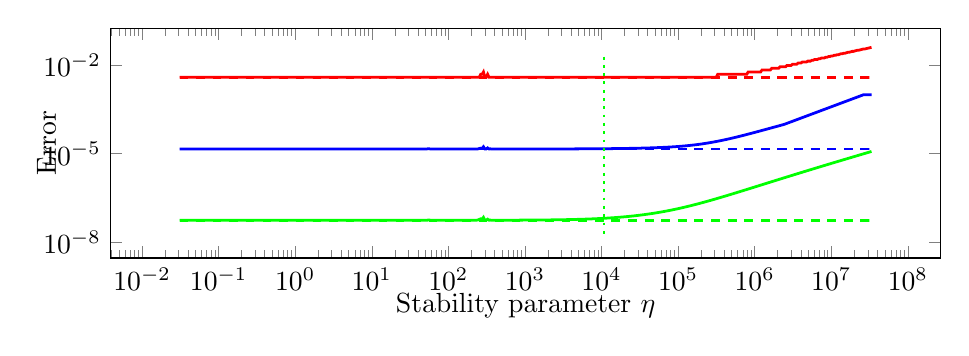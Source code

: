 \begin{tikzpicture}%
\begin{axis}[xmode=log,ymode=log,height=4.5cm,mark options={solid},xlabel={Stability parameter $\eta$},ylabel={Error},ylabel style={yshift=-0.4cm},xlabel style={yshift=0.2cm},width=1\textwidth]%
\addplot[color=green,line width=1pt,solid] coordinates {%
(0.031,5.503e-08)%
(0.033,5.503e-08)%
(0.034,5.503e-08)%
(0.036,5.503e-08)%
(0.037,5.503e-08)%
(0.038,5.503e-08)%
(0.04,5.503e-08)%
(0.042,5.503e-08)%
(0.044,5.503e-08)%
(0.045,5.503e-08)%
(0.047,5.503e-08)%
(0.049,5.503e-08)%
(0.052,5.503e-08)%
(0.054,5.503e-08)%
(0.056,5.503e-08)%
(0.058,5.503e-08)%
(0.061,5.503e-08)%
(0.063,5.503e-08)%
(0.066,5.503e-08)%
(0.069,5.503e-08)%
(0.072,5.503e-08)%
(0.075,5.503e-08)%
(0.078,5.503e-08)%
(0.082,5.503e-08)%
(0.085,5.503e-08)%
(0.089,5.503e-08)%
(0.092,5.503e-08)%
(0.096,5.503e-08)%
(0.1,5.503e-08)%
(0.105,5.503e-08)%
(0.109,5.503e-08)%
(0.114,5.503e-08)%
(0.119,5.503e-08)%
(0.124,5.503e-08)%
(0.129,5.503e-08)%
(0.134,5.503e-08)%
(0.14,5.503e-08)%
(0.146,5.503e-08)%
(0.152,5.503e-08)%
(0.159,5.503e-08)%
(0.165,5.503e-08)%
(0.172,5.503e-08)%
(0.18,5.503e-08)%
(0.188,5.503e-08)%
(0.196,5.503e-08)%
(0.204,5.503e-08)%
(0.212,5.503e-08)%
(0.221,5.503e-08)%
(0.231,5.503e-08)%
(0.241,5.503e-08)%
(0.251,5.503e-08)%
(0.262,5.503e-08)%
(0.273,5.503e-08)%
(0.284,5.503e-08)%
(0.297,5.503e-08)%
(0.309,5.503e-08)%
(0.322,5.503e-08)%
(0.336,5.503e-08)%
(0.35,5.503e-08)%
(0.365,5.503e-08)%
(0.381,5.503e-08)%
(0.397,5.503e-08)%
(0.414,5.503e-08)%
(0.432,5.503e-08)%
(0.45,5.503e-08)%
(0.469,5.503e-08)%
(0.489,5.503e-08)%
(0.51,5.503e-08)%
(0.532,5.503e-08)%
(0.554,5.503e-08)%
(0.578,5.503e-08)%
(0.602,5.503e-08)%
(0.628,5.503e-08)%
(0.655,5.503e-08)%
(0.683,5.503e-08)%
(0.712,5.503e-08)%
(0.742,5.503e-08)%
(0.773,5.503e-08)%
(0.806,5.503e-08)%
(0.841,5.503e-08)%
(0.876,5.503e-08)%
(0.914,5.503e-08)%
(0.953,5.503e-08)%
(0.993,5.503e-08)%
(1.035,5.503e-08)%
(1.079,5.503e-08)%
(1.125,5.503e-08)%
(1.173,5.503e-08)%
(1.223,5.503e-08)%
(1.275,5.503e-08)%
(1.33,5.503e-08)%
(1.386,5.503e-08)%
(1.445,5.503e-08)%
(1.507,5.503e-08)%
(1.571,5.503e-08)%
(1.637,5.503e-08)%
(1.707,5.503e-08)%
(1.78,5.503e-08)%
(1.855,5.503e-08)%
(1.934,5.503e-08)%
(2.017,5.503e-08)%
(2.102,5.503e-08)%
(2.192,5.503e-08)%
(2.285,5.503e-08)%
(2.382,5.503e-08)%
(2.484,5.503e-08)%
(2.59,5.503e-08)%
(2.7,5.503e-08)%
(2.815,5.503e-08)%
(2.934,5.503e-08)%
(3.059,5.503e-08)%
(3.189,5.503e-08)%
(3.325,5.503e-08)%
(3.467,5.503e-08)%
(3.614,5.503e-08)%
(3.768,5.503e-08)%
(3.928,5.503e-08)%
(4.096,5.503e-08)%
(4.27,5.503e-08)%
(4.452,5.503e-08)%
(4.641,5.503e-08)%
(4.838,5.503e-08)%
(5.044,5.503e-08)%
(5.259,5.503e-08)%
(5.483,5.503e-08)%
(5.716,5.503e-08)%
(5.959,5.503e-08)%
(6.213,5.503e-08)%
(6.477,5.503e-08)%
(6.753,5.503e-08)%
(7.04,5.503e-08)%
(7.34,5.503e-08)%
(7.652,5.503e-08)%
(7.978,5.503e-08)%
(8.317,5.504e-08)%
(8.671,5.504e-08)%
(9.04,5.504e-08)%
(9.425,5.504e-08)%
(9.826,5.504e-08)%
(10.244,5.504e-08)%
(10.68,5.504e-08)%
(11.134,5.504e-08)%
(11.608,5.504e-08)%
(12.102,5.504e-08)%
(12.617,5.504e-08)%
(13.154,5.504e-08)%
(13.714,5.504e-08)%
(14.297,5.504e-08)%
(14.906,5.504e-08)%
(15.54,5.504e-08)%
(16.201,5.504e-08)%
(16.891,5.504e-08)%
(17.609,5.504e-08)%
(18.359,5.504e-08)%
(19.14,5.504e-08)%
(19.955,5.504e-08)%
(20.804,5.504e-08)%
(21.689,5.504e-08)%
(22.612,5.504e-08)%
(23.574,5.504e-08)%
(24.577,5.504e-08)%
(25.623,5.504e-08)%
(26.713,5.504e-08)%
(27.85,5.504e-08)%
(29.035,5.505e-08)%
(30.27,5.505e-08)%
(31.559,5.505e-08)%
(32.901,5.505e-08)%
(34.301,5.505e-08)%
(35.761,5.505e-08)%
(37.283,5.505e-08)%
(38.869,5.505e-08)%
(40.523,5.505e-08)%
(42.248,5.505e-08)%
(44.045,5.504e-08)%
(45.92,5.504e-08)%
(47.874,5.504e-08)%
(49.911,5.504e-08)%
(52.035,5.507e-08)%
(54.249,5.599e-08)%
(56.557,5.605e-08)%
(58.964,5.527e-08)%
(61.473,5.518e-08)%
(64.089,5.515e-08)%
(66.816,5.513e-08)%
(69.659,5.512e-08)%
(72.623,5.512e-08)%
(75.714,5.512e-08)%
(78.936,5.512e-08)%
(82.295,5.512e-08)%
(85.796,5.512e-08)%
(89.447,5.512e-08)%
(93.253,5.512e-08)%
(97.222,5.512e-08)%
(101.359,5.512e-08)%
(105.672,5.513e-08)%
(110.168,5.513e-08)%
(114.856,5.513e-08)%
(119.744,5.513e-08)%
(124.839,5.514e-08)%
(130.151,5.514e-08)%
(135.69,5.515e-08)%
(141.464,5.515e-08)%
(147.484,5.516e-08)%
(153.759,5.516e-08)%
(160.302,5.517e-08)%
(167.123,5.517e-08)%
(174.235,5.518e-08)%
(181.649,5.519e-08)%
(189.379,5.519e-08)%
(197.437,5.522e-08)%
(205.839,5.523e-08)%
(214.598,5.527e-08)%
(223.729,5.565e-08)%
(233.25,5.533e-08)%
(243.175,5.642e-08)%
(253.523,5.92e-08)%
(264.311,6.205e-08)%
(275.558,5.983e-08)%
(287.284,6.924e-08)%
(299.508,5.548e-08)%
(312.253,5.549e-08)%
(325.539,6.001e-08)%
(339.392,5.54e-08)%
(353.834,5.591e-08)%
(368.893,5.535e-08)%
(384.589,5.537e-08)%
(400.954,5.536e-08)%
(418.016,5.536e-08)%
(435.805,5.537e-08)%
(454.349,5.539e-08)%
(473.683,5.555e-08)%
(493.84,5.542e-08)%
(514.854,5.549e-08)%
(536.762,5.545e-08)%
(559.6,5.546e-08)%
(583.414,5.548e-08)%
(608.24,5.55e-08)%
(634.122,5.552e-08)%
(661.107,5.554e-08)%
(689.238,5.556e-08)%
(718.566,5.559e-08)%
(749.142,5.561e-08)%
(781.021,5.564e-08)%
(814.256,5.566e-08)%
(848.906,5.569e-08)%
(885.027,5.572e-08)%
(922.688,5.575e-08)%
(961.952,5.578e-08)%
(1002.883,5.581e-08)%
(1045.558,5.585e-08)%
(1090.051,5.588e-08)%
(1136.435,5.592e-08)%
(1184.794,5.596e-08)%
(1235.21,5.6e-08)%
(1287.773,5.604e-08)%
(1342.57,5.609e-08)%
(1399.699,5.614e-08)%
(1459.261,5.619e-08)%
(1521.357,5.624e-08)%
(1586.093,5.629e-08)%
(1653.587,5.635e-08)%
(1723.952,5.64e-08)%
(1797.309,5.647e-08)%
(1873.789,5.653e-08)%
(1953.523,5.66e-08)%
(2036.653,5.667e-08)%
(2123.318,5.674e-08)%
(2213.67,5.682e-08)%
(2307.869,5.69e-08)%
(2406.074,5.698e-08)%
(2508.458,5.707e-08)%
(2615.2,5.716e-08)%
(2726.483,5.725e-08)%
(2842.502,5.735e-08)%
(2963.459,5.746e-08)%
(3089.562,5.757e-08)%
(3221.024,5.768e-08)%
(3358.08,5.78e-08)%
(3500.992,5.792e-08)%
(3649.952,5.805e-08)%
(3805.28,5.819e-08)%
(3967.2,5.833e-08)%
(4136.032,5.848e-08)%
(4312.032,5.863e-08)%
(4495.52,5.879e-08)%
(4686.816,5.896e-08)%
(4886.24,5.913e-08)%
(5094.176,5.931e-08)%
(5310.944,5.951e-08)%
(5536.928,5.97e-08)%
(5772.544,5.991e-08)%
(6018.176,6.013e-08)%
(6274.272,6.035e-08)%
(6541.248,6.059e-08)%
(6819.584,6.083e-08)%
(7109.792,6.109e-08)%
(7412.32,6.135e-08)%
(7727.744,6.163e-08)%
(8056.576,6.192e-08)%
(8399.424,6.222e-08)%
(8756.832,6.253e-08)%
(9129.44,6.286e-08)%
(9517.92,6.32e-08)%
(9922.944,6.355e-08)%
(10345.184,6.392e-08)%
(10785.408,6.431e-08)%
(11244.352,6.471e-08)%
(11722.848,6.512e-08)%
(12221.664,6.556e-08)%
(12741.728,6.601e-08)%
(13283.936,6.648e-08)%
(13849.216,6.697e-08)%
(14438.528,6.748e-08)%
(15052.928,6.801e-08)%
(15693.472,6.856e-08)%
(16361.248,6.913e-08)%
(17057.472,6.973e-08)%
(17783.328,7.035e-08)%
(18540.032,7.1e-08)%
(19328.96,7.167e-08)%
(20151.456,7.237e-08)%
(21008.96,7.309e-08)%
(21902.944,7.385e-08)%
(22834.976,7.464e-08)%
(23806.656,7.546e-08)%
(24819.712,7.631e-08)%
(25875.84,7.719e-08)%
(26976.928,7.811e-08)%
(28124.864,7.907e-08)%
(29321.664,8.007e-08)%
(30569.376,8.11e-08)%
(31870.176,8.218e-08)%
(33226.24,8.33e-08)%
(34640.32,8.447e-08)%
(36114.24,8.568e-08)%
(37650.88,8.695e-08)%
(39253.12,8.826e-08)%
(40923.52,8.963e-08)%
(42664.96,9.105e-08)%
(44480.32,9.253e-08)%
(46373.12,9.406e-08)%
(48346.56,9.566e-08)%
(50403.84,9.733e-08)%
(52548.48,9.906e-08)%
(54784.64,1.009e-07)%
(57115.84,1.027e-07)%
(59546.24,1.047e-07)%
(62080.0,1.067e-07)%
(64721.92,1.088e-07)%
(67475.84,1.11e-07)%
(70347.2,1.133e-07)%
(73340.48,1.157e-07)%
(76461.44,1.182e-07)%
(79715.2,1.207e-07)%
(83107.2,1.234e-07)%
(86643.52,1.262e-07)%
(90330.56,1.291e-07)%
(94174.4,1.321e-07)%
(98181.76,1.353e-07)%
(102359.68,1.385e-07)%
(106715.2,1.419e-07)%
(111256.32,1.455e-07)%
(115990.4,1.491e-07)%
(120926.08,1.53e-07)%
(126072.0,1.569e-07)%
(131436.8,1.611e-07)%
(137029.76,1.654e-07)%
(142860.48,1.698e-07)%
(148939.84,1.745e-07)%
(155277.44,1.793e-07)%
(161884.8,1.843e-07)%
(168773.44,1.895e-07)%
(175955.2,1.95e-07)%
(183442.56,2.006e-07)%
(191248.64,2.065e-07)%
(199386.88,2.125e-07)%
(207871.36,2.189e-07)%
(216716.8,2.254e-07)%
(225938.56,2.323e-07)%
(235552.96,2.393e-07)%
(245576.32,2.467e-07)%
(256026.24,2.543e-07)%
(266920.64,2.623e-07)%
(278279.04,2.705e-07)%
(290120.32,2.79e-07)%
(302465.92,2.879e-07)%
(315336.64,2.971e-07)%
(328755.2,3.067e-07)%
(342745.6,3.166e-07)%
(357328.0,3.269e-07)%
(372534.4,3.375e-07)%
(388387.2,3.486e-07)%
(404912.0,3.601e-07)%
(422144.0,3.72e-07)%
(440105.6,3.843e-07)%
(458835.2,3.971e-07)%
(478358.4,4.103e-07)%
(498713.6,4.241e-07)%
(519936.0,4.383e-07)%
(542060.8,4.531e-07)%
(565126.4,4.684e-07)%
(589174.4,4.842e-07)%
(614246.4,5.007e-07)%
(640384.0,5.177e-07)%
(667635.2,5.353e-07)%
(696044.8,5.536e-07)%
(725660.8,5.725e-07)%
(756540.8,5.92e-07)%
(788732.8,6.123e-07)%
(822297.6,6.333e-07)%
(857286.4,6.55e-07)%
(893766.4,6.775e-07)%
(931798.4,7.008e-07)%
(971449.6,7.249e-07)%
(1012787.2,7.499e-07)%
(1055884.8,7.757e-07)%
(1100816.0,8.024e-07)%
(1147657.6,8.3e-07)%
(1196492.8,8.586e-07)%
(1247408.0,8.882e-07)%
(1300486.4,9.188e-07)%
(1355827.2,9.505e-07)%
(1413520.0,9.832e-07)%
(1473670.4,1.017e-06)%
(1536377.6,1.052e-06)%
(1601756.8,1.088e-06)%
(1669913.6,1.126e-06)%
(1740972.8,1.165e-06)%
(1815056.0,1.205e-06)%
(1892291.2,1.246e-06)%
(1972812.8,1.289e-06)%
(2056761.6,1.333e-06)%
(2144284.8,1.379e-06)%
(2235529.6,1.426e-06)%
(2330656.0,1.475e-06)%
(2429830.4,1.525e-06)%
(2533228.8,1.577e-06)%
(2641024.0,1.631e-06)%
(2753404.8,1.687e-06)%
(2870569.6,1.745e-06)%
(2992720.0,1.804e-06)%
(3120067.2,1.865e-06)%
(3252832.0,1.929e-06)%
(3391264.0,1.994e-06)%
(3535552.0,2.062e-06)%
(3686016.0,2.132e-06)%
(3842848.0,2.204e-06)%
(4006368.0,2.279e-06)%
(4176864.0,2.356e-06)%
(4354592.0,2.436e-06)%
(4539904.0,2.518e-06)%
(4733088.0,2.603e-06)%
(4934496.0,2.691e-06)%
(5144448.0,2.781e-06)%
(5363360.0,2.875e-06)%
(5591584.0,2.971e-06)%
(5829536.0,3.071e-06)%
(6077600.0,3.174e-06)%
(6336224.0,3.28e-06)%
(6605856.0,3.39e-06)%
(6886944.0,3.503e-06)%
(7180000.0,3.62e-06)%
(7485536.0,3.74e-06)%
(7804064.0,3.865e-06)%
(8136128.0,3.994e-06)%
(8482336.0,4.126e-06)%
(8843296.0,4.263e-06)%
(9219584.0,4.405e-06)%
(9611904.0,4.551e-06)%
(10020928.0,4.702e-06)%
(10447360.0,4.857e-06)%
(10891904.0,5.018e-06)%
(11355392.0,5.183e-06)%
(11838592.0,5.354e-06)%
(12342368.0,5.531e-06)%
(12867552.0,5.713e-06)%
(13415104.0,5.901e-06)%
(13985952.0,6.095e-06)%
(14581088.0,6.295e-06)%
(15201568.0,6.502e-06)%
(15848416.0,6.715e-06)%
(16522816.0,6.935e-06)%
(17225888.0,7.162e-06)%
(17958912.0,7.397e-06)%
(18723104.0,7.639e-06)%
(19519840.0,7.888e-06)%
(20350432.0,8.146e-06)%
(21216416.0,8.412e-06)%
(22119232.0,8.686e-06)%
(23060448.0,8.969e-06)%
(24041728.0,9.262e-06)%
(25064768.0,9.563e-06)%
(26131360.0,9.874e-06)%
(27243328.0,1.02e-05)%
(28402592.0,1.053e-05)%
(29611200.0,1.087e-05)%
(30871232.0,1.122e-05)%
(32184960.0,1.159e-05)%
(33554560.0,1.196e-05)%
};%
%
%
\addplot[color=blue,line width=1pt,solid] coordinates {%
(0.031,1.449e-05)%
(0.033,1.449e-05)%
(0.034,1.449e-05)%
(0.036,1.449e-05)%
(0.037,1.449e-05)%
(0.038,1.449e-05)%
(0.04,1.449e-05)%
(0.042,1.449e-05)%
(0.044,1.449e-05)%
(0.045,1.449e-05)%
(0.047,1.449e-05)%
(0.049,1.449e-05)%
(0.052,1.449e-05)%
(0.054,1.449e-05)%
(0.056,1.449e-05)%
(0.058,1.449e-05)%
(0.061,1.449e-05)%
(0.063,1.449e-05)%
(0.066,1.449e-05)%
(0.069,1.449e-05)%
(0.072,1.449e-05)%
(0.075,1.449e-05)%
(0.078,1.449e-05)%
(0.082,1.449e-05)%
(0.085,1.449e-05)%
(0.089,1.449e-05)%
(0.092,1.449e-05)%
(0.096,1.449e-05)%
(0.1,1.449e-05)%
(0.105,1.449e-05)%
(0.109,1.449e-05)%
(0.114,1.449e-05)%
(0.119,1.449e-05)%
(0.124,1.449e-05)%
(0.129,1.449e-05)%
(0.134,1.449e-05)%
(0.14,1.449e-05)%
(0.146,1.449e-05)%
(0.152,1.449e-05)%
(0.159,1.449e-05)%
(0.165,1.449e-05)%
(0.172,1.449e-05)%
(0.18,1.449e-05)%
(0.188,1.449e-05)%
(0.196,1.449e-05)%
(0.204,1.449e-05)%
(0.212,1.449e-05)%
(0.221,1.449e-05)%
(0.231,1.449e-05)%
(0.241,1.449e-05)%
(0.251,1.449e-05)%
(0.262,1.449e-05)%
(0.273,1.449e-05)%
(0.284,1.449e-05)%
(0.297,1.449e-05)%
(0.309,1.449e-05)%
(0.322,1.449e-05)%
(0.336,1.449e-05)%
(0.35,1.449e-05)%
(0.365,1.449e-05)%
(0.381,1.449e-05)%
(0.397,1.449e-05)%
(0.414,1.449e-05)%
(0.432,1.449e-05)%
(0.45,1.449e-05)%
(0.469,1.449e-05)%
(0.489,1.449e-05)%
(0.51,1.449e-05)%
(0.532,1.449e-05)%
(0.554,1.449e-05)%
(0.578,1.449e-05)%
(0.602,1.449e-05)%
(0.628,1.449e-05)%
(0.655,1.449e-05)%
(0.683,1.449e-05)%
(0.712,1.449e-05)%
(0.742,1.449e-05)%
(0.773,1.449e-05)%
(0.806,1.449e-05)%
(0.841,1.449e-05)%
(0.876,1.449e-05)%
(0.914,1.449e-05)%
(0.953,1.449e-05)%
(0.993,1.449e-05)%
(1.035,1.449e-05)%
(1.079,1.449e-05)%
(1.125,1.449e-05)%
(1.173,1.449e-05)%
(1.223,1.449e-05)%
(1.275,1.449e-05)%
(1.33,1.449e-05)%
(1.386,1.449e-05)%
(1.445,1.449e-05)%
(1.507,1.449e-05)%
(1.571,1.449e-05)%
(1.637,1.449e-05)%
(1.707,1.449e-05)%
(1.78,1.449e-05)%
(1.855,1.449e-05)%
(1.934,1.449e-05)%
(2.017,1.449e-05)%
(2.102,1.449e-05)%
(2.192,1.449e-05)%
(2.285,1.449e-05)%
(2.382,1.449e-05)%
(2.484,1.449e-05)%
(2.59,1.449e-05)%
(2.7,1.449e-05)%
(2.815,1.449e-05)%
(2.934,1.449e-05)%
(3.059,1.449e-05)%
(3.189,1.449e-05)%
(3.325,1.449e-05)%
(3.467,1.449e-05)%
(3.614,1.449e-05)%
(3.768,1.449e-05)%
(3.928,1.449e-05)%
(4.096,1.449e-05)%
(4.27,1.449e-05)%
(4.452,1.449e-05)%
(4.641,1.449e-05)%
(4.838,1.449e-05)%
(5.044,1.449e-05)%
(5.259,1.449e-05)%
(5.483,1.449e-05)%
(5.716,1.449e-05)%
(5.959,1.449e-05)%
(6.213,1.449e-05)%
(6.477,1.449e-05)%
(6.753,1.449e-05)%
(7.04,1.449e-05)%
(7.34,1.449e-05)%
(7.652,1.449e-05)%
(7.978,1.449e-05)%
(8.317,1.449e-05)%
(8.671,1.449e-05)%
(9.04,1.449e-05)%
(9.425,1.449e-05)%
(9.826,1.449e-05)%
(10.244,1.449e-05)%
(10.68,1.449e-05)%
(11.134,1.449e-05)%
(11.608,1.449e-05)%
(12.102,1.449e-05)%
(12.617,1.449e-05)%
(13.154,1.449e-05)%
(13.714,1.449e-05)%
(14.297,1.449e-05)%
(14.906,1.449e-05)%
(15.54,1.449e-05)%
(16.201,1.449e-05)%
(16.891,1.449e-05)%
(17.609,1.449e-05)%
(18.359,1.449e-05)%
(19.14,1.449e-05)%
(19.955,1.449e-05)%
(20.804,1.449e-05)%
(21.689,1.449e-05)%
(22.612,1.449e-05)%
(23.574,1.449e-05)%
(24.577,1.449e-05)%
(25.623,1.449e-05)%
(26.713,1.449e-05)%
(27.85,1.449e-05)%
(29.035,1.449e-05)%
(30.27,1.449e-05)%
(31.559,1.449e-05)%
(32.901,1.449e-05)%
(34.301,1.449e-05)%
(35.761,1.449e-05)%
(37.283,1.449e-05)%
(38.869,1.449e-05)%
(40.523,1.449e-05)%
(42.248,1.449e-05)%
(44.045,1.449e-05)%
(45.92,1.449e-05)%
(47.874,1.45e-05)%
(49.911,1.45e-05)%
(52.035,1.452e-05)%
(54.249,1.484e-05)%
(56.557,1.468e-05)%
(58.964,1.452e-05)%
(61.473,1.45e-05)%
(64.089,1.45e-05)%
(66.816,1.45e-05)%
(69.659,1.449e-05)%
(72.623,1.449e-05)%
(75.714,1.449e-05)%
(78.936,1.449e-05)%
(82.295,1.449e-05)%
(85.796,1.449e-05)%
(89.447,1.449e-05)%
(93.253,1.449e-05)%
(97.222,1.449e-05)%
(101.359,1.449e-05)%
(105.672,1.449e-05)%
(110.168,1.449e-05)%
(114.856,1.449e-05)%
(119.744,1.449e-05)%
(124.839,1.449e-05)%
(130.151,1.449e-05)%
(135.69,1.449e-05)%
(141.464,1.449e-05)%
(147.484,1.45e-05)%
(153.759,1.45e-05)%
(160.302,1.45e-05)%
(167.123,1.45e-05)%
(174.235,1.45e-05)%
(181.649,1.45e-05)%
(189.379,1.45e-05)%
(197.437,1.45e-05)%
(205.839,1.45e-05)%
(214.598,1.451e-05)%
(223.729,1.456e-05)%
(233.25,1.453e-05)%
(243.175,1.463e-05)%
(253.523,1.504e-05)%
(264.311,1.55e-05)%
(275.558,1.53e-05)%
(287.284,1.732e-05)%
(299.508,1.456e-05)%
(312.253,1.455e-05)%
(325.539,1.581e-05)%
(339.392,1.453e-05)%
(353.834,1.471e-05)%
(368.893,1.451e-05)%
(384.589,1.452e-05)%
(400.954,1.451e-05)%
(418.016,1.45e-05)%
(435.805,1.45e-05)%
(454.349,1.45e-05)%
(473.683,1.461e-05)%
(493.84,1.451e-05)%
(514.854,1.456e-05)%
(536.762,1.451e-05)%
(559.6,1.451e-05)%
(583.414,1.451e-05)%
(608.24,1.451e-05)%
(634.122,1.451e-05)%
(661.107,1.451e-05)%
(689.238,1.451e-05)%
(718.566,1.451e-05)%
(749.142,1.451e-05)%
(781.021,1.451e-05)%
(814.256,1.451e-05)%
(848.906,1.452e-05)%
(885.027,1.452e-05)%
(922.688,1.452e-05)%
(961.952,1.452e-05)%
(1002.883,1.452e-05)%
(1045.558,1.452e-05)%
(1090.051,1.452e-05)%
(1136.435,1.452e-05)%
(1184.794,1.453e-05)%
(1235.21,1.453e-05)%
(1287.773,1.453e-05)%
(1342.57,1.453e-05)%
(1399.699,1.453e-05)%
(1459.261,1.453e-05)%
(1521.357,1.454e-05)%
(1586.093,1.454e-05)%
(1653.587,1.454e-05)%
(1723.952,1.454e-05)%
(1797.309,1.455e-05)%
(1873.789,1.455e-05)%
(1953.523,1.455e-05)%
(2036.653,1.455e-05)%
(2123.318,1.456e-05)%
(2213.67,1.456e-05)%
(2307.869,1.456e-05)%
(2406.074,1.457e-05)%
(2508.458,1.457e-05)%
(2615.2,1.457e-05)%
(2726.483,1.458e-05)%
(2842.502,1.458e-05)%
(2963.459,1.458e-05)%
(3089.562,1.459e-05)%
(3221.024,1.459e-05)%
(3358.08,1.46e-05)%
(3500.992,1.46e-05)%
(3649.952,1.461e-05)%
(3805.28,1.461e-05)%
(3967.2,1.462e-05)%
(4136.032,1.462e-05)%
(4312.032,1.463e-05)%
(4495.52,1.464e-05)%
(4686.816,1.464e-05)%
(4886.24,1.465e-05)%
(5094.176,1.466e-05)%
(5310.944,1.466e-05)%
(5536.928,1.467e-05)%
(5772.544,1.468e-05)%
(6018.176,1.469e-05)%
(6274.272,1.47e-05)%
(6541.248,1.47e-05)%
(6819.584,1.471e-05)%
(7109.792,1.472e-05)%
(7412.32,1.473e-05)%
(7727.744,1.474e-05)%
(8056.576,1.475e-05)%
(8399.424,1.477e-05)%
(8756.832,1.478e-05)%
(9129.44,1.479e-05)%
(9517.92,1.48e-05)%
(9922.944,1.482e-05)%
(10345.184,1.483e-05)%
(10785.408,1.484e-05)%
(11244.352,1.486e-05)%
(11722.848,1.487e-05)%
(12221.664,1.489e-05)%
(12741.728,1.49e-05)%
(13283.936,1.492e-05)%
(13849.216,1.494e-05)%
(14438.528,1.496e-05)%
(15052.928,1.498e-05)%
(15693.472,1.5e-05)%
(16361.248,1.502e-05)%
(17057.472,1.504e-05)%
(17783.328,1.506e-05)%
(18540.032,1.508e-05)%
(19328.96,1.511e-05)%
(20151.456,1.513e-05)%
(21008.96,1.516e-05)%
(21902.944,1.519e-05)%
(22834.976,1.522e-05)%
(23806.656,1.525e-05)%
(24819.712,1.528e-05)%
(25875.84,1.531e-05)%
(26976.928,1.534e-05)%
(28124.864,1.538e-05)%
(29321.664,1.541e-05)%
(30569.376,1.545e-05)%
(31870.176,1.549e-05)%
(33226.24,1.553e-05)%
(34640.32,1.557e-05)%
(36114.24,1.562e-05)%
(37650.88,1.566e-05)%
(39253.12,1.571e-05)%
(40923.52,1.576e-05)%
(42664.96,1.581e-05)%
(44480.32,1.587e-05)%
(46373.12,1.593e-05)%
(48346.56,1.599e-05)%
(50403.84,1.605e-05)%
(52548.48,1.612e-05)%
(54784.64,1.619e-05)%
(57115.84,1.626e-05)%
(59546.24,1.634e-05)%
(62080.0,1.642e-05)%
(64721.92,1.65e-05)%
(67475.84,1.659e-05)%
(70347.2,1.668e-05)%
(73340.48,1.678e-05)%
(76461.44,1.688e-05)%
(79715.2,1.699e-05)%
(83107.2,1.71e-05)%
(86643.52,1.722e-05)%
(90330.56,1.734e-05)%
(94174.4,1.747e-05)%
(98181.76,1.761e-05)%
(102359.68,1.775e-05)%
(106715.2,1.791e-05)%
(111256.32,1.807e-05)%
(115990.4,1.823e-05)%
(120926.08,1.841e-05)%
(126072.0,1.859e-05)%
(131436.8,1.879e-05)%
(137029.76,1.899e-05)%
(142860.48,1.921e-05)%
(148939.84,1.944e-05)%
(155277.44,1.967e-05)%
(161884.8,1.992e-05)%
(168773.44,2.019e-05)%
(175955.2,2.046e-05)%
(183442.56,2.075e-05)%
(191248.64,2.106e-05)%
(199386.88,2.138e-05)%
(207871.36,2.171e-05)%
(216716.8,2.206e-05)%
(225938.56,2.243e-05)%
(235552.96,2.282e-05)%
(245576.32,2.322e-05)%
(256026.24,2.364e-05)%
(266920.64,2.408e-05)%
(278279.04,2.455e-05)%
(290120.32,2.503e-05)%
(302465.92,2.554e-05)%
(315336.64,2.607e-05)%
(328755.2,2.662e-05)%
(342745.6,2.719e-05)%
(357328.0,2.779e-05)%
(372534.4,2.842e-05)%
(388387.2,2.908e-05)%
(404912.0,2.976e-05)%
(422144.0,3.047e-05)%
(440105.6,3.12e-05)%
(458835.2,3.197e-05)%
(478358.4,3.277e-05)%
(498713.6,3.36e-05)%
(519936.0,3.446e-05)%
(542060.8,3.536e-05)%
(565126.4,3.629e-05)%
(589174.4,3.726e-05)%
(614246.4,3.826e-05)%
(640384.0,3.93e-05)%
(667635.2,4.038e-05)%
(696044.8,4.15e-05)%
(725660.8,4.266e-05)%
(756540.8,4.386e-05)%
(788732.8,4.51e-05)%
(822297.6,4.639e-05)%
(857286.4,4.772e-05)%
(893766.4,4.91e-05)%
(931798.4,5.052e-05)%
(971449.6,5.199e-05)%
(1012787.2,5.352e-05)%
(1055884.8,5.509e-05)%
(1100816.0,5.672e-05)%
(1147657.6,5.839e-05)%
(1196492.8,6.013e-05)%
(1247408.0,6.192e-05)%
(1300486.4,6.377e-05)%
(1355827.2,6.568e-05)%
(1413520.0,6.765e-05)%
(1473670.4,6.968e-05)%
(1536377.6,7.177e-05)%
(1601756.8,7.393e-05)%
(1669913.6,7.616e-05)%
(1740972.8,7.846e-05)%
(1815056.0,8.082e-05)%
(1892291.2,8.326e-05)%
(1972812.8,8.578e-05)%
(2056761.6,8.837e-05)%
(2144284.8,9.103e-05)%
(2235529.6,9.378e-05)%
(2330656.0,9.661e-05)%
(2429830.4,9.952e-05)%
(2533228.8,0.0)%
(2641024.0,0.0)%
(2753404.8,0.0)%
(2870569.6,0.0)%
(2992720.0,0.0)%
(3120067.2,0.0)%
(3252832.0,0.0)%
(3391264.0,0.0)%
(3535552.0,0.0)%
(3686016.0,0.0)%
(3842848.0,0.0)%
(4006368.0,0.0)%
(4176864.0,0.0)%
(4354592.0,0.0)%
(4539904.0,0.0)%
(4733088.0,0.0)%
(4934496.0,0.0)%
(5144448.0,0.0)%
(5363360.0,0.0)%
(5591584.0,0.0)%
(5829536.0,0.0)%
(6077600.0,0.0)%
(6336224.0,0.0)%
(6605856.0,0.0)%
(6886944.0,0.0)%
(7180000.0,0.0)%
(7485536.0,0.0)%
(7804064.0,0.0)%
(8136128.0,0.0)%
(8482336.0,0.0)%
(8843296.0,0.0)%
(9219584.0,0.0)%
(9611904.0,0.0)%
(10020928.0,0.0)%
(10447360.0,0.0)%
(10891904.0,0.0)%
(11355392.0,0.0)%
(11838592.0,0.0)%
(12342368.0,0.0)%
(12867552.0,0.0)%
(13415104.0,0.0)%
(13985952.0,0.0)%
(14581088.0,0.0)%
(15201568.0,0.0)%
(15848416.0,0.0)%
(16522816.0,0.0)%
(17225888.0,0.0)%
(17958912.0,0.0)%
(18723104.0,0.0)%
(19519840.0,0.0)%
(20350432.0,0.0)%
(21216416.0,0.0)%
(22119232.0,0.0)%
(23060448.0,0.0)%
(24041728.0,0.0)%
(25064768.0,0.0)%
(26131360.0,0.001)%
(27243328.0,0.001)%
(28402592.0,0.001)%
(29611200.0,0.001)%
(30871232.0,0.001)%
(32184960.0,0.001)%
(33554560.0,0.001)%
};%
%
%
\addplot[color=red,line width=1pt,solid] coordinates {%
(0.031,0.004)%
(0.033,0.004)%
(0.034,0.004)%
(0.036,0.004)%
(0.037,0.004)%
(0.038,0.004)%
(0.04,0.004)%
(0.042,0.004)%
(0.044,0.004)%
(0.045,0.004)%
(0.047,0.004)%
(0.049,0.004)%
(0.052,0.004)%
(0.054,0.004)%
(0.056,0.004)%
(0.058,0.004)%
(0.061,0.004)%
(0.063,0.004)%
(0.066,0.004)%
(0.069,0.004)%
(0.072,0.004)%
(0.075,0.004)%
(0.078,0.004)%
(0.082,0.004)%
(0.085,0.004)%
(0.089,0.004)%
(0.092,0.004)%
(0.096,0.004)%
(0.1,0.004)%
(0.105,0.004)%
(0.109,0.004)%
(0.114,0.004)%
(0.119,0.004)%
(0.124,0.004)%
(0.129,0.004)%
(0.134,0.004)%
(0.14,0.004)%
(0.146,0.004)%
(0.152,0.004)%
(0.159,0.004)%
(0.165,0.004)%
(0.172,0.004)%
(0.18,0.004)%
(0.188,0.004)%
(0.196,0.004)%
(0.204,0.004)%
(0.212,0.004)%
(0.221,0.004)%
(0.231,0.004)%
(0.241,0.004)%
(0.251,0.004)%
(0.262,0.004)%
(0.273,0.004)%
(0.284,0.004)%
(0.297,0.004)%
(0.309,0.004)%
(0.322,0.004)%
(0.336,0.004)%
(0.35,0.004)%
(0.365,0.004)%
(0.381,0.004)%
(0.397,0.004)%
(0.414,0.004)%
(0.432,0.004)%
(0.45,0.004)%
(0.469,0.004)%
(0.489,0.004)%
(0.51,0.004)%
(0.532,0.004)%
(0.554,0.004)%
(0.578,0.004)%
(0.602,0.004)%
(0.628,0.004)%
(0.655,0.004)%
(0.683,0.004)%
(0.712,0.004)%
(0.742,0.004)%
(0.773,0.004)%
(0.806,0.004)%
(0.841,0.004)%
(0.876,0.004)%
(0.914,0.004)%
(0.953,0.004)%
(0.993,0.004)%
(1.035,0.004)%
(1.079,0.004)%
(1.125,0.004)%
(1.173,0.004)%
(1.223,0.004)%
(1.275,0.004)%
(1.33,0.004)%
(1.386,0.004)%
(1.445,0.004)%
(1.507,0.004)%
(1.571,0.004)%
(1.637,0.004)%
(1.707,0.004)%
(1.78,0.004)%
(1.855,0.004)%
(1.934,0.004)%
(2.017,0.004)%
(2.102,0.004)%
(2.192,0.004)%
(2.285,0.004)%
(2.382,0.004)%
(2.484,0.004)%
(2.59,0.004)%
(2.7,0.004)%
(2.815,0.004)%
(2.934,0.004)%
(3.059,0.004)%
(3.189,0.004)%
(3.325,0.004)%
(3.467,0.004)%
(3.614,0.004)%
(3.768,0.004)%
(3.928,0.004)%
(4.096,0.004)%
(4.27,0.004)%
(4.452,0.004)%
(4.641,0.004)%
(4.838,0.004)%
(5.044,0.004)%
(5.259,0.004)%
(5.483,0.004)%
(5.716,0.004)%
(5.959,0.004)%
(6.213,0.004)%
(6.477,0.004)%
(6.753,0.004)%
(7.04,0.004)%
(7.34,0.004)%
(7.652,0.004)%
(7.978,0.004)%
(8.317,0.004)%
(8.671,0.004)%
(9.04,0.004)%
(9.425,0.004)%
(9.826,0.004)%
(10.244,0.004)%
(10.68,0.004)%
(11.134,0.004)%
(11.608,0.004)%
(12.102,0.004)%
(12.617,0.004)%
(13.154,0.004)%
(13.714,0.004)%
(14.297,0.004)%
(14.906,0.004)%
(15.54,0.004)%
(16.201,0.004)%
(16.891,0.004)%
(17.609,0.004)%
(18.359,0.004)%
(19.14,0.004)%
(19.955,0.004)%
(20.804,0.004)%
(21.689,0.004)%
(22.612,0.004)%
(23.574,0.004)%
(24.577,0.004)%
(25.623,0.004)%
(26.713,0.004)%
(27.85,0.004)%
(29.035,0.004)%
(30.27,0.004)%
(31.559,0.004)%
(32.901,0.004)%
(34.301,0.004)%
(35.761,0.004)%
(37.283,0.004)%
(38.869,0.004)%
(40.523,0.004)%
(42.248,0.004)%
(44.045,0.004)%
(45.92,0.004)%
(47.874,0.004)%
(49.911,0.004)%
(52.035,0.004)%
(54.249,0.004)%
(56.557,0.004)%
(58.964,0.004)%
(61.473,0.004)%
(64.089,0.004)%
(66.816,0.004)%
(69.659,0.004)%
(72.623,0.004)%
(75.714,0.004)%
(78.936,0.004)%
(82.295,0.004)%
(85.796,0.004)%
(89.447,0.004)%
(93.253,0.004)%
(97.222,0.004)%
(101.359,0.004)%
(105.672,0.004)%
(110.168,0.004)%
(114.856,0.004)%
(119.744,0.004)%
(124.839,0.004)%
(130.151,0.004)%
(135.69,0.004)%
(141.464,0.004)%
(147.484,0.004)%
(153.759,0.004)%
(160.302,0.004)%
(167.123,0.004)%
(174.235,0.004)%
(181.649,0.004)%
(189.379,0.004)%
(197.437,0.004)%
(205.839,0.004)%
(214.598,0.004)%
(223.729,0.004)%
(233.25,0.004)%
(243.175,0.004)%
(253.523,0.004)%
(264.311,0.005)%
(275.558,0.005)%
(287.284,0.006)%
(299.508,0.004)%
(312.253,0.004)%
(325.539,0.005)%
(339.392,0.004)%
(353.834,0.004)%
(368.893,0.004)%
(384.589,0.004)%
(400.954,0.004)%
(418.016,0.004)%
(435.805,0.004)%
(454.349,0.004)%
(473.683,0.004)%
(493.84,0.004)%
(514.854,0.004)%
(536.762,0.004)%
(559.6,0.004)%
(583.414,0.004)%
(608.24,0.004)%
(634.122,0.004)%
(661.107,0.004)%
(689.238,0.004)%
(718.566,0.004)%
(749.142,0.004)%
(781.021,0.004)%
(814.256,0.004)%
(848.906,0.004)%
(885.027,0.004)%
(922.688,0.004)%
(961.952,0.004)%
(1002.883,0.004)%
(1045.558,0.004)%
(1090.051,0.004)%
(1136.435,0.004)%
(1184.794,0.004)%
(1235.21,0.004)%
(1287.773,0.004)%
(1342.57,0.004)%
(1399.699,0.004)%
(1459.261,0.004)%
(1521.357,0.004)%
(1586.093,0.004)%
(1653.587,0.004)%
(1723.952,0.004)%
(1797.309,0.004)%
(1873.789,0.004)%
(1953.523,0.004)%
(2036.653,0.004)%
(2123.318,0.004)%
(2213.67,0.004)%
(2307.869,0.004)%
(2406.074,0.004)%
(2508.458,0.004)%
(2615.2,0.004)%
(2726.483,0.004)%
(2842.502,0.004)%
(2963.459,0.004)%
(3089.562,0.004)%
(3221.024,0.004)%
(3358.08,0.004)%
(3500.992,0.004)%
(3649.952,0.004)%
(3805.28,0.004)%
(3967.2,0.004)%
(4136.032,0.004)%
(4312.032,0.004)%
(4495.52,0.004)%
(4686.816,0.004)%
(4886.24,0.004)%
(5094.176,0.004)%
(5310.944,0.004)%
(5536.928,0.004)%
(5772.544,0.004)%
(6018.176,0.004)%
(6274.272,0.004)%
(6541.248,0.004)%
(6819.584,0.004)%
(7109.792,0.004)%
(7412.32,0.004)%
(7727.744,0.004)%
(8056.576,0.004)%
(8399.424,0.004)%
(8756.832,0.004)%
(9129.44,0.004)%
(9517.92,0.004)%
(9922.944,0.004)%
(10345.184,0.004)%
(10785.408,0.004)%
(11244.352,0.004)%
(11722.848,0.004)%
(12221.664,0.004)%
(12741.728,0.004)%
(13283.936,0.004)%
(13849.216,0.004)%
(14438.528,0.004)%
(15052.928,0.004)%
(15693.472,0.004)%
(16361.248,0.004)%
(17057.472,0.004)%
(17783.328,0.004)%
(18540.032,0.004)%
(19328.96,0.004)%
(20151.456,0.004)%
(21008.96,0.004)%
(21902.944,0.004)%
(22834.976,0.004)%
(23806.656,0.004)%
(24819.712,0.004)%
(25875.84,0.004)%
(26976.928,0.004)%
(28124.864,0.004)%
(29321.664,0.004)%
(30569.376,0.004)%
(31870.176,0.004)%
(33226.24,0.004)%
(34640.32,0.004)%
(36114.24,0.004)%
(37650.88,0.004)%
(39253.12,0.004)%
(40923.52,0.004)%
(42664.96,0.004)%
(44480.32,0.004)%
(46373.12,0.004)%
(48346.56,0.004)%
(50403.84,0.004)%
(52548.48,0.004)%
(54784.64,0.004)%
(57115.84,0.004)%
(59546.24,0.004)%
(62080.0,0.004)%
(64721.92,0.004)%
(67475.84,0.004)%
(70347.2,0.004)%
(73340.48,0.004)%
(76461.44,0.004)%
(79715.2,0.004)%
(83107.2,0.004)%
(86643.52,0.004)%
(90330.56,0.004)%
(94174.4,0.004)%
(98181.76,0.004)%
(102359.68,0.004)%
(106715.2,0.004)%
(111256.32,0.004)%
(115990.4,0.004)%
(120926.08,0.004)%
(126072.0,0.004)%
(131436.8,0.004)%
(137029.76,0.004)%
(142860.48,0.004)%
(148939.84,0.004)%
(155277.44,0.004)%
(161884.8,0.004)%
(168773.44,0.004)%
(175955.2,0.004)%
(183442.56,0.004)%
(191248.64,0.004)%
(199386.88,0.004)%
(207871.36,0.004)%
(216716.8,0.004)%
(225938.56,0.004)%
(235552.96,0.004)%
(245576.32,0.004)%
(256026.24,0.004)%
(266920.64,0.004)%
(278279.04,0.004)%
(290120.32,0.004)%
(302465.92,0.004)%
(315336.64,0.004)%
(328755.2,0.005)%
(342745.6,0.005)%
(357328.0,0.005)%
(372534.4,0.005)%
(388387.2,0.005)%
(404912.0,0.005)%
(422144.0,0.005)%
(440105.6,0.005)%
(458835.2,0.005)%
(478358.4,0.005)%
(498713.6,0.005)%
(519936.0,0.005)%
(542060.8,0.005)%
(565126.4,0.005)%
(589174.4,0.005)%
(614246.4,0.005)%
(640384.0,0.005)%
(667635.2,0.005)%
(696044.8,0.005)%
(725660.8,0.005)%
(756540.8,0.005)%
(788732.8,0.005)%
(822297.6,0.006)%
(857286.4,0.006)%
(893766.4,0.006)%
(931798.4,0.006)%
(971449.6,0.006)%
(1012787.2,0.006)%
(1055884.8,0.006)%
(1100816.0,0.006)%
(1147657.6,0.006)%
(1196492.8,0.006)%
(1247408.0,0.007)%
(1300486.4,0.007)%
(1355827.2,0.007)%
(1413520.0,0.007)%
(1473670.4,0.007)%
(1536377.6,0.007)%
(1601756.8,0.007)%
(1669913.6,0.008)%
(1740972.8,0.008)%
(1815056.0,0.008)%
(1892291.2,0.008)%
(1972812.8,0.008)%
(2056761.6,0.008)%
(2144284.8,0.009)%
(2235529.6,0.009)%
(2330656.0,0.009)%
(2429830.4,0.009)%
(2533228.8,0.009)%
(2641024.0,0.01)%
(2753404.8,0.01)%
(2870569.6,0.01)%
(2992720.0,0.01)%
(3120067.2,0.011)%
(3252832.0,0.011)%
(3391264.0,0.011)%
(3535552.0,0.011)%
(3686016.0,0.012)%
(3842848.0,0.012)%
(4006368.0,0.012)%
(4176864.0,0.013)%
(4354592.0,0.013)%
(4539904.0,0.013)%
(4733088.0,0.013)%
(4934496.0,0.014)%
(5144448.0,0.014)%
(5363360.0,0.014)%
(5591584.0,0.015)%
(5829536.0,0.015)%
(6077600.0,0.016)%
(6336224.0,0.016)%
(6605856.0,0.016)%
(6886944.0,0.017)%
(7180000.0,0.017)%
(7485536.0,0.018)%
(7804064.0,0.018)%
(8136128.0,0.018)%
(8482336.0,0.019)%
(8843296.0,0.019)%
(9219584.0,0.02)%
(9611904.0,0.02)%
(10020928.0,0.021)%
(10447360.0,0.021)%
(10891904.0,0.022)%
(11355392.0,0.022)%
(11838592.0,0.023)%
(12342368.0,0.023)%
(12867552.0,0.024)%
(13415104.0,0.025)%
(13985952.0,0.025)%
(14581088.0,0.026)%
(15201568.0,0.026)%
(15848416.0,0.027)%
(16522816.0,0.028)%
(17225888.0,0.028)%
(17958912.0,0.029)%
(18723104.0,0.03)%
(19519840.0,0.03)%
(20350432.0,0.031)%
(21216416.0,0.032)%
(22119232.0,0.033)%
(23060448.0,0.033)%
(24041728.0,0.034)%
(25064768.0,0.035)%
(26131360.0,0.036)%
(27243328.0,0.036)%
(28402592.0,0.037)%
(29611200.0,0.038)%
(30871232.0,0.039)%
(32184960.0,0.04)%
(33554560.0,0.041)%
};%
%
%
\addplot[color=green,line width=1pt,dashed] coordinates {%
(0.031,5.554e-08)%
(0.033,5.554e-08)%
(0.034,5.554e-08)%
(0.036,5.554e-08)%
(0.037,5.554e-08)%
(0.038,5.554e-08)%
(0.04,5.554e-08)%
(0.042,5.554e-08)%
(0.044,5.554e-08)%
(0.045,5.554e-08)%
(0.047,5.554e-08)%
(0.049,5.554e-08)%
(0.052,5.554e-08)%
(0.054,5.554e-08)%
(0.056,5.554e-08)%
(0.058,5.554e-08)%
(0.061,5.554e-08)%
(0.063,5.554e-08)%
(0.066,5.554e-08)%
(0.069,5.554e-08)%
(0.072,5.554e-08)%
(0.075,5.554e-08)%
(0.078,5.554e-08)%
(0.082,5.554e-08)%
(0.085,5.554e-08)%
(0.089,5.554e-08)%
(0.092,5.554e-08)%
(0.096,5.554e-08)%
(0.1,5.554e-08)%
(0.105,5.554e-08)%
(0.109,5.554e-08)%
(0.114,5.554e-08)%
(0.119,5.554e-08)%
(0.124,5.554e-08)%
(0.129,5.554e-08)%
(0.134,5.554e-08)%
(0.14,5.554e-08)%
(0.146,5.554e-08)%
(0.152,5.554e-08)%
(0.159,5.554e-08)%
(0.165,5.554e-08)%
(0.172,5.554e-08)%
(0.18,5.554e-08)%
(0.188,5.554e-08)%
(0.196,5.554e-08)%
(0.204,5.554e-08)%
(0.212,5.554e-08)%
(0.221,5.554e-08)%
(0.231,5.554e-08)%
(0.241,5.554e-08)%
(0.251,5.554e-08)%
(0.262,5.554e-08)%
(0.273,5.554e-08)%
(0.284,5.554e-08)%
(0.297,5.554e-08)%
(0.309,5.554e-08)%
(0.322,5.554e-08)%
(0.336,5.554e-08)%
(0.35,5.554e-08)%
(0.365,5.554e-08)%
(0.381,5.554e-08)%
(0.397,5.554e-08)%
(0.414,5.554e-08)%
(0.432,5.554e-08)%
(0.45,5.554e-08)%
(0.469,5.554e-08)%
(0.489,5.554e-08)%
(0.51,5.554e-08)%
(0.532,5.554e-08)%
(0.554,5.554e-08)%
(0.578,5.554e-08)%
(0.602,5.554e-08)%
(0.628,5.554e-08)%
(0.655,5.554e-08)%
(0.683,5.554e-08)%
(0.712,5.554e-08)%
(0.742,5.554e-08)%
(0.773,5.554e-08)%
(0.806,5.554e-08)%
(0.841,5.554e-08)%
(0.876,5.554e-08)%
(0.914,5.554e-08)%
(0.953,5.554e-08)%
(0.993,5.554e-08)%
(1.035,5.554e-08)%
(1.079,5.554e-08)%
(1.125,5.554e-08)%
(1.173,5.554e-08)%
(1.223,5.554e-08)%
(1.275,5.554e-08)%
(1.33,5.554e-08)%
(1.386,5.554e-08)%
(1.445,5.554e-08)%
(1.507,5.554e-08)%
(1.571,5.554e-08)%
(1.637,5.554e-08)%
(1.707,5.554e-08)%
(1.78,5.554e-08)%
(1.855,5.554e-08)%
(1.934,5.554e-08)%
(2.017,5.554e-08)%
(2.102,5.554e-08)%
(2.192,5.554e-08)%
(2.285,5.554e-08)%
(2.382,5.554e-08)%
(2.484,5.554e-08)%
(2.59,5.554e-08)%
(2.7,5.554e-08)%
(2.815,5.554e-08)%
(2.934,5.554e-08)%
(3.059,5.554e-08)%
(3.189,5.554e-08)%
(3.325,5.554e-08)%
(3.467,5.554e-08)%
(3.614,5.554e-08)%
(3.768,5.554e-08)%
(3.928,5.554e-08)%
(4.096,5.554e-08)%
(4.27,5.554e-08)%
(4.452,5.554e-08)%
(4.641,5.554e-08)%
(4.838,5.554e-08)%
(5.044,5.554e-08)%
(5.259,5.554e-08)%
(5.483,5.554e-08)%
(5.716,5.554e-08)%
(5.959,5.554e-08)%
(6.213,5.554e-08)%
(6.477,5.554e-08)%
(6.753,5.554e-08)%
(7.04,5.554e-08)%
(7.34,5.554e-08)%
(7.652,5.554e-08)%
(7.978,5.554e-08)%
(8.317,5.554e-08)%
(8.671,5.554e-08)%
(9.04,5.554e-08)%
(9.425,5.554e-08)%
(9.826,5.554e-08)%
(10.244,5.554e-08)%
(10.68,5.554e-08)%
(11.134,5.554e-08)%
(11.608,5.554e-08)%
(12.102,5.554e-08)%
(12.617,5.554e-08)%
(13.154,5.554e-08)%
(13.714,5.554e-08)%
(14.297,5.554e-08)%
(14.906,5.554e-08)%
(15.54,5.554e-08)%
(16.201,5.554e-08)%
(16.891,5.554e-08)%
(17.609,5.554e-08)%
(18.359,5.554e-08)%
(19.14,5.554e-08)%
(19.955,5.554e-08)%
(20.804,5.554e-08)%
(21.689,5.554e-08)%
(22.612,5.554e-08)%
(23.574,5.554e-08)%
(24.577,5.554e-08)%
(25.623,5.554e-08)%
(26.713,5.554e-08)%
(27.85,5.554e-08)%
(29.035,5.554e-08)%
(30.27,5.554e-08)%
(31.559,5.554e-08)%
(32.901,5.554e-08)%
(34.301,5.554e-08)%
(35.761,5.554e-08)%
(37.283,5.554e-08)%
(38.869,5.554e-08)%
(40.523,5.554e-08)%
(42.248,5.554e-08)%
(44.045,5.554e-08)%
(45.92,5.554e-08)%
(47.874,5.554e-08)%
(49.911,5.554e-08)%
(52.035,5.554e-08)%
(54.249,5.554e-08)%
(56.557,5.554e-08)%
(58.964,5.554e-08)%
(61.473,5.554e-08)%
(64.089,5.554e-08)%
(66.816,5.554e-08)%
(69.659,5.554e-08)%
(72.623,5.554e-08)%
(75.714,5.554e-08)%
(78.936,5.554e-08)%
(82.295,5.554e-08)%
(85.796,5.554e-08)%
(89.447,5.554e-08)%
(93.253,5.554e-08)%
(97.222,5.554e-08)%
(101.359,5.554e-08)%
(105.672,5.554e-08)%
(110.168,5.554e-08)%
(114.856,5.554e-08)%
(119.744,5.554e-08)%
(124.839,5.554e-08)%
(130.151,5.554e-08)%
(135.69,5.554e-08)%
(141.464,5.554e-08)%
(147.484,5.554e-08)%
(153.759,5.554e-08)%
(160.302,5.554e-08)%
(167.123,5.554e-08)%
(174.235,5.554e-08)%
(181.649,5.554e-08)%
(189.379,5.554e-08)%
(197.437,5.554e-08)%
(205.839,5.554e-08)%
(214.598,5.554e-08)%
(223.729,5.554e-08)%
(233.25,5.554e-08)%
(243.175,5.554e-08)%
(253.523,5.554e-08)%
(264.311,5.554e-08)%
(275.558,5.554e-08)%
(287.284,5.554e-08)%
(299.508,5.554e-08)%
(312.253,5.554e-08)%
(325.539,5.554e-08)%
(339.392,5.554e-08)%
(353.834,5.554e-08)%
(368.893,5.554e-08)%
(384.589,5.554e-08)%
(400.954,5.554e-08)%
(418.016,5.554e-08)%
(435.805,5.554e-08)%
(454.349,5.554e-08)%
(473.683,5.554e-08)%
(493.84,5.554e-08)%
(514.854,5.554e-08)%
(536.762,5.554e-08)%
(559.6,5.554e-08)%
(583.414,5.554e-08)%
(608.24,5.554e-08)%
(634.122,5.554e-08)%
(661.107,5.554e-08)%
(689.238,5.554e-08)%
(718.566,5.554e-08)%
(749.142,5.554e-08)%
(781.021,5.554e-08)%
(814.256,5.554e-08)%
(848.906,5.554e-08)%
(885.027,5.554e-08)%
(922.688,5.554e-08)%
(961.952,5.554e-08)%
(1002.883,5.554e-08)%
(1045.558,5.554e-08)%
(1090.051,5.554e-08)%
(1136.435,5.554e-08)%
(1184.794,5.554e-08)%
(1235.21,5.554e-08)%
(1287.773,5.554e-08)%
(1342.57,5.554e-08)%
(1399.699,5.554e-08)%
(1459.261,5.554e-08)%
(1521.357,5.554e-08)%
(1586.093,5.554e-08)%
(1653.587,5.554e-08)%
(1723.952,5.554e-08)%
(1797.309,5.554e-08)%
(1873.789,5.554e-08)%
(1953.523,5.554e-08)%
(2036.653,5.554e-08)%
(2123.318,5.554e-08)%
(2213.67,5.554e-08)%
(2307.869,5.554e-08)%
(2406.074,5.554e-08)%
(2508.458,5.554e-08)%
(2615.2,5.554e-08)%
(2726.483,5.554e-08)%
(2842.502,5.554e-08)%
(2963.459,5.554e-08)%
(3089.562,5.554e-08)%
(3221.024,5.554e-08)%
(3358.08,5.554e-08)%
(3500.992,5.554e-08)%
(3649.952,5.554e-08)%
(3805.28,5.554e-08)%
(3967.2,5.554e-08)%
(4136.032,5.554e-08)%
(4312.032,5.554e-08)%
(4495.52,5.554e-08)%
(4686.816,5.554e-08)%
(4886.24,5.554e-08)%
(5094.176,5.554e-08)%
(5310.944,5.554e-08)%
(5536.928,5.554e-08)%
(5772.544,5.554e-08)%
(6018.176,5.554e-08)%
(6274.272,5.554e-08)%
(6541.248,5.554e-08)%
(6819.584,5.554e-08)%
(7109.792,5.554e-08)%
(7412.32,5.554e-08)%
(7727.744,5.554e-08)%
(8056.576,5.554e-08)%
(8399.424,5.554e-08)%
(8756.832,5.554e-08)%
(9129.44,5.554e-08)%
(9517.92,5.554e-08)%
(9922.944,5.554e-08)%
(10345.184,5.554e-08)%
(10785.408,5.554e-08)%
(11244.352,5.554e-08)%
(11722.848,5.554e-08)%
(12221.664,5.554e-08)%
(12741.728,5.554e-08)%
(13283.936,5.554e-08)%
(13849.216,5.554e-08)%
(14438.528,5.554e-08)%
(15052.928,5.554e-08)%
(15693.472,5.554e-08)%
(16361.248,5.554e-08)%
(17057.472,5.554e-08)%
(17783.328,5.554e-08)%
(18540.032,5.554e-08)%
(19328.96,5.554e-08)%
(20151.456,5.554e-08)%
(21008.96,5.554e-08)%
(21902.944,5.554e-08)%
(22834.976,5.554e-08)%
(23806.656,5.554e-08)%
(24819.712,5.554e-08)%
(25875.84,5.554e-08)%
(26976.928,5.554e-08)%
(28124.864,5.554e-08)%
(29321.664,5.554e-08)%
(30569.376,5.554e-08)%
(31870.176,5.554e-08)%
(33226.24,5.554e-08)%
(34640.32,5.554e-08)%
(36114.24,5.554e-08)%
(37650.88,5.554e-08)%
(39253.12,5.554e-08)%
(40923.52,5.554e-08)%
(42664.96,5.554e-08)%
(44480.32,5.554e-08)%
(46373.12,5.554e-08)%
(48346.56,5.554e-08)%
(50403.84,5.554e-08)%
(52548.48,5.554e-08)%
(54784.64,5.554e-08)%
(57115.84,5.554e-08)%
(59546.24,5.554e-08)%
(62080.0,5.554e-08)%
(64721.92,5.554e-08)%
(67475.84,5.554e-08)%
(70347.2,5.554e-08)%
(73340.48,5.554e-08)%
(76461.44,5.554e-08)%
(79715.2,5.554e-08)%
(83107.2,5.554e-08)%
(86643.52,5.554e-08)%
(90330.56,5.554e-08)%
(94174.4,5.554e-08)%
(98181.76,5.554e-08)%
(102359.68,5.554e-08)%
(106715.2,5.554e-08)%
(111256.32,5.554e-08)%
(115990.4,5.554e-08)%
(120926.08,5.554e-08)%
(126072.0,5.554e-08)%
(131436.8,5.554e-08)%
(137029.76,5.554e-08)%
(142860.48,5.554e-08)%
(148939.84,5.554e-08)%
(155277.44,5.554e-08)%
(161884.8,5.554e-08)%
(168773.44,5.554e-08)%
(175955.2,5.554e-08)%
(183442.56,5.554e-08)%
(191248.64,5.554e-08)%
(199386.88,5.554e-08)%
(207871.36,5.554e-08)%
(216716.8,5.554e-08)%
(225938.56,5.554e-08)%
(235552.96,5.554e-08)%
(245576.32,5.554e-08)%
(256026.24,5.554e-08)%
(266920.64,5.554e-08)%
(278279.04,5.554e-08)%
(290120.32,5.554e-08)%
(302465.92,5.554e-08)%
(315336.64,5.554e-08)%
(328755.2,5.554e-08)%
(342745.6,5.554e-08)%
(357328.0,5.554e-08)%
(372534.4,5.554e-08)%
(388387.2,5.554e-08)%
(404912.0,5.554e-08)%
(422144.0,5.554e-08)%
(440105.6,5.554e-08)%
(458835.2,5.554e-08)%
(478358.4,5.554e-08)%
(498713.6,5.554e-08)%
(519936.0,5.554e-08)%
(542060.8,5.554e-08)%
(565126.4,5.554e-08)%
(589174.4,5.554e-08)%
(614246.4,5.554e-08)%
(640384.0,5.554e-08)%
(667635.2,5.554e-08)%
(696044.8,5.554e-08)%
(725660.8,5.554e-08)%
(756540.8,5.554e-08)%
(788732.8,5.554e-08)%
(822297.6,5.554e-08)%
(857286.4,5.554e-08)%
(893766.4,5.554e-08)%
(931798.4,5.554e-08)%
(971449.6,5.554e-08)%
(1012787.2,5.554e-08)%
(1055884.8,5.554e-08)%
(1100816.0,5.554e-08)%
(1147657.6,5.554e-08)%
(1196492.8,5.554e-08)%
(1247408.0,5.554e-08)%
(1300486.4,5.554e-08)%
(1355827.2,5.554e-08)%
(1413520.0,5.554e-08)%
(1473670.4,5.554e-08)%
(1536377.6,5.554e-08)%
(1601756.8,5.554e-08)%
(1669913.6,5.554e-08)%
(1740972.8,5.554e-08)%
(1815056.0,5.554e-08)%
(1892291.2,5.554e-08)%
(1972812.8,5.554e-08)%
(2056761.6,5.554e-08)%
(2144284.8,5.554e-08)%
(2235529.6,5.554e-08)%
(2330656.0,5.554e-08)%
(2429830.4,5.554e-08)%
(2533228.8,5.554e-08)%
(2641024.0,5.554e-08)%
(2753404.8,5.554e-08)%
(2870569.6,5.554e-08)%
(2992720.0,5.554e-08)%
(3120067.2,5.554e-08)%
(3252832.0,5.554e-08)%
(3391264.0,5.554e-08)%
(3535552.0,5.554e-08)%
(3686016.0,5.554e-08)%
(3842848.0,5.554e-08)%
(4006368.0,5.554e-08)%
(4176864.0,5.554e-08)%
(4354592.0,5.554e-08)%
(4539904.0,5.554e-08)%
(4733088.0,5.554e-08)%
(4934496.0,5.554e-08)%
(5144448.0,5.554e-08)%
(5363360.0,5.554e-08)%
(5591584.0,5.554e-08)%
(5829536.0,5.554e-08)%
(6077600.0,5.554e-08)%
(6336224.0,5.554e-08)%
(6605856.0,5.554e-08)%
(6886944.0,5.554e-08)%
(7180000.0,5.554e-08)%
(7485536.0,5.554e-08)%
(7804064.0,5.554e-08)%
(8136128.0,5.554e-08)%
(8482336.0,5.554e-08)%
(8843296.0,5.554e-08)%
(9219584.0,5.554e-08)%
(9611904.0,5.554e-08)%
(10020928.0,5.554e-08)%
(10447360.0,5.554e-08)%
(10891904.0,5.554e-08)%
(11355392.0,5.554e-08)%
(11838592.0,5.554e-08)%
(12342368.0,5.554e-08)%
(12867552.0,5.554e-08)%
(13415104.0,5.554e-08)%
(13985952.0,5.554e-08)%
(14581088.0,5.554e-08)%
(15201568.0,5.554e-08)%
(15848416.0,5.554e-08)%
(16522816.0,5.554e-08)%
(17225888.0,5.554e-08)%
(17958912.0,5.554e-08)%
(18723104.0,5.554e-08)%
(19519840.0,5.554e-08)%
(20350432.0,5.554e-08)%
(21216416.0,5.554e-08)%
(22119232.0,5.554e-08)%
(23060448.0,5.554e-08)%
(24041728.0,5.554e-08)%
(25064768.0,5.554e-08)%
(26131360.0,5.554e-08)%
(27243328.0,5.554e-08)%
(28402592.0,5.554e-08)%
(29611200.0,5.554e-08)%
(30871232.0,5.554e-08)%
(32184960.0,5.554e-08)%
(33554560.0,5.554e-08)%
};%
%
%
\addplot[color=blue,line width=1pt,dashed] coordinates {%
(0.031,1.461e-05)%
(0.033,1.461e-05)%
(0.034,1.461e-05)%
(0.036,1.461e-05)%
(0.037,1.461e-05)%
(0.038,1.461e-05)%
(0.04,1.461e-05)%
(0.042,1.461e-05)%
(0.044,1.461e-05)%
(0.045,1.461e-05)%
(0.047,1.461e-05)%
(0.049,1.461e-05)%
(0.052,1.461e-05)%
(0.054,1.461e-05)%
(0.056,1.461e-05)%
(0.058,1.461e-05)%
(0.061,1.461e-05)%
(0.063,1.461e-05)%
(0.066,1.461e-05)%
(0.069,1.461e-05)%
(0.072,1.461e-05)%
(0.075,1.461e-05)%
(0.078,1.461e-05)%
(0.082,1.461e-05)%
(0.085,1.461e-05)%
(0.089,1.461e-05)%
(0.092,1.461e-05)%
(0.096,1.461e-05)%
(0.1,1.461e-05)%
(0.105,1.461e-05)%
(0.109,1.461e-05)%
(0.114,1.461e-05)%
(0.119,1.461e-05)%
(0.124,1.461e-05)%
(0.129,1.461e-05)%
(0.134,1.461e-05)%
(0.14,1.461e-05)%
(0.146,1.461e-05)%
(0.152,1.461e-05)%
(0.159,1.461e-05)%
(0.165,1.461e-05)%
(0.172,1.461e-05)%
(0.18,1.461e-05)%
(0.188,1.461e-05)%
(0.196,1.461e-05)%
(0.204,1.461e-05)%
(0.212,1.461e-05)%
(0.221,1.461e-05)%
(0.231,1.461e-05)%
(0.241,1.461e-05)%
(0.251,1.461e-05)%
(0.262,1.461e-05)%
(0.273,1.461e-05)%
(0.284,1.461e-05)%
(0.297,1.461e-05)%
(0.309,1.461e-05)%
(0.322,1.461e-05)%
(0.336,1.461e-05)%
(0.35,1.461e-05)%
(0.365,1.461e-05)%
(0.381,1.461e-05)%
(0.397,1.461e-05)%
(0.414,1.461e-05)%
(0.432,1.461e-05)%
(0.45,1.461e-05)%
(0.469,1.461e-05)%
(0.489,1.461e-05)%
(0.51,1.461e-05)%
(0.532,1.461e-05)%
(0.554,1.461e-05)%
(0.578,1.461e-05)%
(0.602,1.461e-05)%
(0.628,1.461e-05)%
(0.655,1.461e-05)%
(0.683,1.461e-05)%
(0.712,1.461e-05)%
(0.742,1.461e-05)%
(0.773,1.461e-05)%
(0.806,1.461e-05)%
(0.841,1.461e-05)%
(0.876,1.461e-05)%
(0.914,1.461e-05)%
(0.953,1.461e-05)%
(0.993,1.461e-05)%
(1.035,1.461e-05)%
(1.079,1.461e-05)%
(1.125,1.461e-05)%
(1.173,1.461e-05)%
(1.223,1.461e-05)%
(1.275,1.461e-05)%
(1.33,1.461e-05)%
(1.386,1.461e-05)%
(1.445,1.461e-05)%
(1.507,1.461e-05)%
(1.571,1.461e-05)%
(1.637,1.461e-05)%
(1.707,1.461e-05)%
(1.78,1.461e-05)%
(1.855,1.461e-05)%
(1.934,1.461e-05)%
(2.017,1.461e-05)%
(2.102,1.461e-05)%
(2.192,1.461e-05)%
(2.285,1.461e-05)%
(2.382,1.461e-05)%
(2.484,1.461e-05)%
(2.59,1.461e-05)%
(2.7,1.461e-05)%
(2.815,1.461e-05)%
(2.934,1.461e-05)%
(3.059,1.461e-05)%
(3.189,1.461e-05)%
(3.325,1.461e-05)%
(3.467,1.461e-05)%
(3.614,1.461e-05)%
(3.768,1.461e-05)%
(3.928,1.461e-05)%
(4.096,1.461e-05)%
(4.27,1.461e-05)%
(4.452,1.461e-05)%
(4.641,1.461e-05)%
(4.838,1.461e-05)%
(5.044,1.461e-05)%
(5.259,1.461e-05)%
(5.483,1.461e-05)%
(5.716,1.461e-05)%
(5.959,1.461e-05)%
(6.213,1.461e-05)%
(6.477,1.461e-05)%
(6.753,1.461e-05)%
(7.04,1.461e-05)%
(7.34,1.461e-05)%
(7.652,1.461e-05)%
(7.978,1.461e-05)%
(8.317,1.461e-05)%
(8.671,1.461e-05)%
(9.04,1.461e-05)%
(9.425,1.461e-05)%
(9.826,1.461e-05)%
(10.244,1.461e-05)%
(10.68,1.461e-05)%
(11.134,1.461e-05)%
(11.608,1.461e-05)%
(12.102,1.461e-05)%
(12.617,1.461e-05)%
(13.154,1.461e-05)%
(13.714,1.461e-05)%
(14.297,1.461e-05)%
(14.906,1.461e-05)%
(15.54,1.461e-05)%
(16.201,1.461e-05)%
(16.891,1.461e-05)%
(17.609,1.461e-05)%
(18.359,1.461e-05)%
(19.14,1.461e-05)%
(19.955,1.461e-05)%
(20.804,1.461e-05)%
(21.689,1.461e-05)%
(22.612,1.461e-05)%
(23.574,1.461e-05)%
(24.577,1.461e-05)%
(25.623,1.461e-05)%
(26.713,1.461e-05)%
(27.85,1.461e-05)%
(29.035,1.461e-05)%
(30.27,1.461e-05)%
(31.559,1.461e-05)%
(32.901,1.461e-05)%
(34.301,1.461e-05)%
(35.761,1.461e-05)%
(37.283,1.461e-05)%
(38.869,1.461e-05)%
(40.523,1.461e-05)%
(42.248,1.461e-05)%
(44.045,1.461e-05)%
(45.92,1.461e-05)%
(47.874,1.461e-05)%
(49.911,1.461e-05)%
(52.035,1.461e-05)%
(54.249,1.461e-05)%
(56.557,1.461e-05)%
(58.964,1.461e-05)%
(61.473,1.461e-05)%
(64.089,1.461e-05)%
(66.816,1.461e-05)%
(69.659,1.461e-05)%
(72.623,1.461e-05)%
(75.714,1.461e-05)%
(78.936,1.461e-05)%
(82.295,1.461e-05)%
(85.796,1.461e-05)%
(89.447,1.461e-05)%
(93.253,1.461e-05)%
(97.222,1.461e-05)%
(101.359,1.461e-05)%
(105.672,1.461e-05)%
(110.168,1.461e-05)%
(114.856,1.461e-05)%
(119.744,1.461e-05)%
(124.839,1.461e-05)%
(130.151,1.461e-05)%
(135.69,1.461e-05)%
(141.464,1.461e-05)%
(147.484,1.461e-05)%
(153.759,1.461e-05)%
(160.302,1.461e-05)%
(167.123,1.461e-05)%
(174.235,1.461e-05)%
(181.649,1.461e-05)%
(189.379,1.461e-05)%
(197.437,1.461e-05)%
(205.839,1.461e-05)%
(214.598,1.461e-05)%
(223.729,1.461e-05)%
(233.25,1.461e-05)%
(243.175,1.461e-05)%
(253.523,1.461e-05)%
(264.311,1.461e-05)%
(275.558,1.461e-05)%
(287.284,1.461e-05)%
(299.508,1.461e-05)%
(312.253,1.461e-05)%
(325.539,1.461e-05)%
(339.392,1.461e-05)%
(353.834,1.461e-05)%
(368.893,1.461e-05)%
(384.589,1.461e-05)%
(400.954,1.461e-05)%
(418.016,1.461e-05)%
(435.805,1.461e-05)%
(454.349,1.461e-05)%
(473.683,1.461e-05)%
(493.84,1.461e-05)%
(514.854,1.461e-05)%
(536.762,1.461e-05)%
(559.6,1.461e-05)%
(583.414,1.461e-05)%
(608.24,1.461e-05)%
(634.122,1.461e-05)%
(661.107,1.461e-05)%
(689.238,1.461e-05)%
(718.566,1.461e-05)%
(749.142,1.461e-05)%
(781.021,1.461e-05)%
(814.256,1.461e-05)%
(848.906,1.461e-05)%
(885.027,1.461e-05)%
(922.688,1.461e-05)%
(961.952,1.461e-05)%
(1002.883,1.461e-05)%
(1045.558,1.461e-05)%
(1090.051,1.461e-05)%
(1136.435,1.461e-05)%
(1184.794,1.461e-05)%
(1235.21,1.461e-05)%
(1287.773,1.461e-05)%
(1342.57,1.461e-05)%
(1399.699,1.461e-05)%
(1459.261,1.461e-05)%
(1521.357,1.461e-05)%
(1586.093,1.461e-05)%
(1653.587,1.461e-05)%
(1723.952,1.461e-05)%
(1797.309,1.461e-05)%
(1873.789,1.461e-05)%
(1953.523,1.461e-05)%
(2036.653,1.461e-05)%
(2123.318,1.461e-05)%
(2213.67,1.461e-05)%
(2307.869,1.461e-05)%
(2406.074,1.461e-05)%
(2508.458,1.461e-05)%
(2615.2,1.461e-05)%
(2726.483,1.461e-05)%
(2842.502,1.461e-05)%
(2963.459,1.461e-05)%
(3089.562,1.461e-05)%
(3221.024,1.461e-05)%
(3358.08,1.461e-05)%
(3500.992,1.461e-05)%
(3649.952,1.461e-05)%
(3805.28,1.461e-05)%
(3967.2,1.461e-05)%
(4136.032,1.461e-05)%
(4312.032,1.461e-05)%
(4495.52,1.461e-05)%
(4686.816,1.461e-05)%
(4886.24,1.461e-05)%
(5094.176,1.461e-05)%
(5310.944,1.461e-05)%
(5536.928,1.461e-05)%
(5772.544,1.461e-05)%
(6018.176,1.461e-05)%
(6274.272,1.461e-05)%
(6541.248,1.461e-05)%
(6819.584,1.461e-05)%
(7109.792,1.461e-05)%
(7412.32,1.461e-05)%
(7727.744,1.461e-05)%
(8056.576,1.461e-05)%
(8399.424,1.461e-05)%
(8756.832,1.461e-05)%
(9129.44,1.461e-05)%
(9517.92,1.461e-05)%
(9922.944,1.461e-05)%
(10345.184,1.461e-05)%
(10785.408,1.461e-05)%
(11244.352,1.461e-05)%
(11722.848,1.461e-05)%
(12221.664,1.461e-05)%
(12741.728,1.461e-05)%
(13283.936,1.461e-05)%
(13849.216,1.461e-05)%
(14438.528,1.461e-05)%
(15052.928,1.461e-05)%
(15693.472,1.461e-05)%
(16361.248,1.461e-05)%
(17057.472,1.461e-05)%
(17783.328,1.461e-05)%
(18540.032,1.461e-05)%
(19328.96,1.461e-05)%
(20151.456,1.461e-05)%
(21008.96,1.461e-05)%
(21902.944,1.461e-05)%
(22834.976,1.461e-05)%
(23806.656,1.461e-05)%
(24819.712,1.461e-05)%
(25875.84,1.461e-05)%
(26976.928,1.461e-05)%
(28124.864,1.461e-05)%
(29321.664,1.461e-05)%
(30569.376,1.461e-05)%
(31870.176,1.461e-05)%
(33226.24,1.461e-05)%
(34640.32,1.461e-05)%
(36114.24,1.461e-05)%
(37650.88,1.461e-05)%
(39253.12,1.461e-05)%
(40923.52,1.461e-05)%
(42664.96,1.461e-05)%
(44480.32,1.461e-05)%
(46373.12,1.461e-05)%
(48346.56,1.461e-05)%
(50403.84,1.461e-05)%
(52548.48,1.461e-05)%
(54784.64,1.461e-05)%
(57115.84,1.461e-05)%
(59546.24,1.461e-05)%
(62080.0,1.461e-05)%
(64721.92,1.461e-05)%
(67475.84,1.461e-05)%
(70347.2,1.461e-05)%
(73340.48,1.461e-05)%
(76461.44,1.461e-05)%
(79715.2,1.461e-05)%
(83107.2,1.461e-05)%
(86643.52,1.461e-05)%
(90330.56,1.461e-05)%
(94174.4,1.461e-05)%
(98181.76,1.461e-05)%
(102359.68,1.461e-05)%
(106715.2,1.461e-05)%
(111256.32,1.461e-05)%
(115990.4,1.461e-05)%
(120926.08,1.461e-05)%
(126072.0,1.461e-05)%
(131436.8,1.461e-05)%
(137029.76,1.461e-05)%
(142860.48,1.461e-05)%
(148939.84,1.461e-05)%
(155277.44,1.461e-05)%
(161884.8,1.461e-05)%
(168773.44,1.461e-05)%
(175955.2,1.461e-05)%
(183442.56,1.461e-05)%
(191248.64,1.461e-05)%
(199386.88,1.461e-05)%
(207871.36,1.461e-05)%
(216716.8,1.461e-05)%
(225938.56,1.461e-05)%
(235552.96,1.461e-05)%
(245576.32,1.461e-05)%
(256026.24,1.461e-05)%
(266920.64,1.461e-05)%
(278279.04,1.461e-05)%
(290120.32,1.461e-05)%
(302465.92,1.461e-05)%
(315336.64,1.461e-05)%
(328755.2,1.461e-05)%
(342745.6,1.461e-05)%
(357328.0,1.461e-05)%
(372534.4,1.461e-05)%
(388387.2,1.461e-05)%
(404912.0,1.461e-05)%
(422144.0,1.461e-05)%
(440105.6,1.461e-05)%
(458835.2,1.461e-05)%
(478358.4,1.461e-05)%
(498713.6,1.461e-05)%
(519936.0,1.461e-05)%
(542060.8,1.461e-05)%
(565126.4,1.461e-05)%
(589174.4,1.461e-05)%
(614246.4,1.461e-05)%
(640384.0,1.461e-05)%
(667635.2,1.461e-05)%
(696044.8,1.461e-05)%
(725660.8,1.461e-05)%
(756540.8,1.461e-05)%
(788732.8,1.461e-05)%
(822297.6,1.461e-05)%
(857286.4,1.461e-05)%
(893766.4,1.461e-05)%
(931798.4,1.461e-05)%
(971449.6,1.461e-05)%
(1012787.2,1.461e-05)%
(1055884.8,1.461e-05)%
(1100816.0,1.461e-05)%
(1147657.6,1.461e-05)%
(1196492.8,1.461e-05)%
(1247408.0,1.461e-05)%
(1300486.4,1.461e-05)%
(1355827.2,1.461e-05)%
(1413520.0,1.461e-05)%
(1473670.4,1.461e-05)%
(1536377.6,1.461e-05)%
(1601756.8,1.461e-05)%
(1669913.6,1.461e-05)%
(1740972.8,1.461e-05)%
(1815056.0,1.461e-05)%
(1892291.2,1.461e-05)%
(1972812.8,1.461e-05)%
(2056761.6,1.461e-05)%
(2144284.8,1.461e-05)%
(2235529.6,1.461e-05)%
(2330656.0,1.461e-05)%
(2429830.4,1.461e-05)%
(2533228.8,1.461e-05)%
(2641024.0,1.461e-05)%
(2753404.8,1.461e-05)%
(2870569.6,1.461e-05)%
(2992720.0,1.461e-05)%
(3120067.2,1.461e-05)%
(3252832.0,1.461e-05)%
(3391264.0,1.461e-05)%
(3535552.0,1.461e-05)%
(3686016.0,1.461e-05)%
(3842848.0,1.461e-05)%
(4006368.0,1.461e-05)%
(4176864.0,1.461e-05)%
(4354592.0,1.461e-05)%
(4539904.0,1.461e-05)%
(4733088.0,1.461e-05)%
(4934496.0,1.461e-05)%
(5144448.0,1.461e-05)%
(5363360.0,1.461e-05)%
(5591584.0,1.461e-05)%
(5829536.0,1.461e-05)%
(6077600.0,1.461e-05)%
(6336224.0,1.461e-05)%
(6605856.0,1.461e-05)%
(6886944.0,1.461e-05)%
(7180000.0,1.461e-05)%
(7485536.0,1.461e-05)%
(7804064.0,1.461e-05)%
(8136128.0,1.461e-05)%
(8482336.0,1.461e-05)%
(8843296.0,1.461e-05)%
(9219584.0,1.461e-05)%
(9611904.0,1.461e-05)%
(10020928.0,1.461e-05)%
(10447360.0,1.461e-05)%
(10891904.0,1.461e-05)%
(11355392.0,1.461e-05)%
(11838592.0,1.461e-05)%
(12342368.0,1.461e-05)%
(12867552.0,1.461e-05)%
(13415104.0,1.461e-05)%
(13985952.0,1.461e-05)%
(14581088.0,1.461e-05)%
(15201568.0,1.461e-05)%
(15848416.0,1.461e-05)%
(16522816.0,1.461e-05)%
(17225888.0,1.461e-05)%
(17958912.0,1.461e-05)%
(18723104.0,1.461e-05)%
(19519840.0,1.461e-05)%
(20350432.0,1.461e-05)%
(21216416.0,1.461e-05)%
(22119232.0,1.461e-05)%
(23060448.0,1.461e-05)%
(24041728.0,1.461e-05)%
(25064768.0,1.461e-05)%
(26131360.0,1.461e-05)%
(27243328.0,1.461e-05)%
(28402592.0,1.461e-05)%
(29611200.0,1.461e-05)%
(30871232.0,1.461e-05)%
(32184960.0,1.461e-05)%
(33554560.0,1.461e-05)%
};%
%
%
\addplot[color=red,line width=1pt,dashed] coordinates {%
(0.031,0.004)%
(0.033,0.004)%
(0.034,0.004)%
(0.036,0.004)%
(0.037,0.004)%
(0.038,0.004)%
(0.04,0.004)%
(0.042,0.004)%
(0.044,0.004)%
(0.045,0.004)%
(0.047,0.004)%
(0.049,0.004)%
(0.052,0.004)%
(0.054,0.004)%
(0.056,0.004)%
(0.058,0.004)%
(0.061,0.004)%
(0.063,0.004)%
(0.066,0.004)%
(0.069,0.004)%
(0.072,0.004)%
(0.075,0.004)%
(0.078,0.004)%
(0.082,0.004)%
(0.085,0.004)%
(0.089,0.004)%
(0.092,0.004)%
(0.096,0.004)%
(0.1,0.004)%
(0.105,0.004)%
(0.109,0.004)%
(0.114,0.004)%
(0.119,0.004)%
(0.124,0.004)%
(0.129,0.004)%
(0.134,0.004)%
(0.14,0.004)%
(0.146,0.004)%
(0.152,0.004)%
(0.159,0.004)%
(0.165,0.004)%
(0.172,0.004)%
(0.18,0.004)%
(0.188,0.004)%
(0.196,0.004)%
(0.204,0.004)%
(0.212,0.004)%
(0.221,0.004)%
(0.231,0.004)%
(0.241,0.004)%
(0.251,0.004)%
(0.262,0.004)%
(0.273,0.004)%
(0.284,0.004)%
(0.297,0.004)%
(0.309,0.004)%
(0.322,0.004)%
(0.336,0.004)%
(0.35,0.004)%
(0.365,0.004)%
(0.381,0.004)%
(0.397,0.004)%
(0.414,0.004)%
(0.432,0.004)%
(0.45,0.004)%
(0.469,0.004)%
(0.489,0.004)%
(0.51,0.004)%
(0.532,0.004)%
(0.554,0.004)%
(0.578,0.004)%
(0.602,0.004)%
(0.628,0.004)%
(0.655,0.004)%
(0.683,0.004)%
(0.712,0.004)%
(0.742,0.004)%
(0.773,0.004)%
(0.806,0.004)%
(0.841,0.004)%
(0.876,0.004)%
(0.914,0.004)%
(0.953,0.004)%
(0.993,0.004)%
(1.035,0.004)%
(1.079,0.004)%
(1.125,0.004)%
(1.173,0.004)%
(1.223,0.004)%
(1.275,0.004)%
(1.33,0.004)%
(1.386,0.004)%
(1.445,0.004)%
(1.507,0.004)%
(1.571,0.004)%
(1.637,0.004)%
(1.707,0.004)%
(1.78,0.004)%
(1.855,0.004)%
(1.934,0.004)%
(2.017,0.004)%
(2.102,0.004)%
(2.192,0.004)%
(2.285,0.004)%
(2.382,0.004)%
(2.484,0.004)%
(2.59,0.004)%
(2.7,0.004)%
(2.815,0.004)%
(2.934,0.004)%
(3.059,0.004)%
(3.189,0.004)%
(3.325,0.004)%
(3.467,0.004)%
(3.614,0.004)%
(3.768,0.004)%
(3.928,0.004)%
(4.096,0.004)%
(4.27,0.004)%
(4.452,0.004)%
(4.641,0.004)%
(4.838,0.004)%
(5.044,0.004)%
(5.259,0.004)%
(5.483,0.004)%
(5.716,0.004)%
(5.959,0.004)%
(6.213,0.004)%
(6.477,0.004)%
(6.753,0.004)%
(7.04,0.004)%
(7.34,0.004)%
(7.652,0.004)%
(7.978,0.004)%
(8.317,0.004)%
(8.671,0.004)%
(9.04,0.004)%
(9.425,0.004)%
(9.826,0.004)%
(10.244,0.004)%
(10.68,0.004)%
(11.134,0.004)%
(11.608,0.004)%
(12.102,0.004)%
(12.617,0.004)%
(13.154,0.004)%
(13.714,0.004)%
(14.297,0.004)%
(14.906,0.004)%
(15.54,0.004)%
(16.201,0.004)%
(16.891,0.004)%
(17.609,0.004)%
(18.359,0.004)%
(19.14,0.004)%
(19.955,0.004)%
(20.804,0.004)%
(21.689,0.004)%
(22.612,0.004)%
(23.574,0.004)%
(24.577,0.004)%
(25.623,0.004)%
(26.713,0.004)%
(27.85,0.004)%
(29.035,0.004)%
(30.27,0.004)%
(31.559,0.004)%
(32.901,0.004)%
(34.301,0.004)%
(35.761,0.004)%
(37.283,0.004)%
(38.869,0.004)%
(40.523,0.004)%
(42.248,0.004)%
(44.045,0.004)%
(45.92,0.004)%
(47.874,0.004)%
(49.911,0.004)%
(52.035,0.004)%
(54.249,0.004)%
(56.557,0.004)%
(58.964,0.004)%
(61.473,0.004)%
(64.089,0.004)%
(66.816,0.004)%
(69.659,0.004)%
(72.623,0.004)%
(75.714,0.004)%
(78.936,0.004)%
(82.295,0.004)%
(85.796,0.004)%
(89.447,0.004)%
(93.253,0.004)%
(97.222,0.004)%
(101.359,0.004)%
(105.672,0.004)%
(110.168,0.004)%
(114.856,0.004)%
(119.744,0.004)%
(124.839,0.004)%
(130.151,0.004)%
(135.69,0.004)%
(141.464,0.004)%
(147.484,0.004)%
(153.759,0.004)%
(160.302,0.004)%
(167.123,0.004)%
(174.235,0.004)%
(181.649,0.004)%
(189.379,0.004)%
(197.437,0.004)%
(205.839,0.004)%
(214.598,0.004)%
(223.729,0.004)%
(233.25,0.004)%
(243.175,0.004)%
(253.523,0.004)%
(264.311,0.004)%
(275.558,0.004)%
(287.284,0.004)%
(299.508,0.004)%
(312.253,0.004)%
(325.539,0.004)%
(339.392,0.004)%
(353.834,0.004)%
(368.893,0.004)%
(384.589,0.004)%
(400.954,0.004)%
(418.016,0.004)%
(435.805,0.004)%
(454.349,0.004)%
(473.683,0.004)%
(493.84,0.004)%
(514.854,0.004)%
(536.762,0.004)%
(559.6,0.004)%
(583.414,0.004)%
(608.24,0.004)%
(634.122,0.004)%
(661.107,0.004)%
(689.238,0.004)%
(718.566,0.004)%
(749.142,0.004)%
(781.021,0.004)%
(814.256,0.004)%
(848.906,0.004)%
(885.027,0.004)%
(922.688,0.004)%
(961.952,0.004)%
(1002.883,0.004)%
(1045.558,0.004)%
(1090.051,0.004)%
(1136.435,0.004)%
(1184.794,0.004)%
(1235.21,0.004)%
(1287.773,0.004)%
(1342.57,0.004)%
(1399.699,0.004)%
(1459.261,0.004)%
(1521.357,0.004)%
(1586.093,0.004)%
(1653.587,0.004)%
(1723.952,0.004)%
(1797.309,0.004)%
(1873.789,0.004)%
(1953.523,0.004)%
(2036.653,0.004)%
(2123.318,0.004)%
(2213.67,0.004)%
(2307.869,0.004)%
(2406.074,0.004)%
(2508.458,0.004)%
(2615.2,0.004)%
(2726.483,0.004)%
(2842.502,0.004)%
(2963.459,0.004)%
(3089.562,0.004)%
(3221.024,0.004)%
(3358.08,0.004)%
(3500.992,0.004)%
(3649.952,0.004)%
(3805.28,0.004)%
(3967.2,0.004)%
(4136.032,0.004)%
(4312.032,0.004)%
(4495.52,0.004)%
(4686.816,0.004)%
(4886.24,0.004)%
(5094.176,0.004)%
(5310.944,0.004)%
(5536.928,0.004)%
(5772.544,0.004)%
(6018.176,0.004)%
(6274.272,0.004)%
(6541.248,0.004)%
(6819.584,0.004)%
(7109.792,0.004)%
(7412.32,0.004)%
(7727.744,0.004)%
(8056.576,0.004)%
(8399.424,0.004)%
(8756.832,0.004)%
(9129.44,0.004)%
(9517.92,0.004)%
(9922.944,0.004)%
(10345.184,0.004)%
(10785.408,0.004)%
(11244.352,0.004)%
(11722.848,0.004)%
(12221.664,0.004)%
(12741.728,0.004)%
(13283.936,0.004)%
(13849.216,0.004)%
(14438.528,0.004)%
(15052.928,0.004)%
(15693.472,0.004)%
(16361.248,0.004)%
(17057.472,0.004)%
(17783.328,0.004)%
(18540.032,0.004)%
(19328.96,0.004)%
(20151.456,0.004)%
(21008.96,0.004)%
(21902.944,0.004)%
(22834.976,0.004)%
(23806.656,0.004)%
(24819.712,0.004)%
(25875.84,0.004)%
(26976.928,0.004)%
(28124.864,0.004)%
(29321.664,0.004)%
(30569.376,0.004)%
(31870.176,0.004)%
(33226.24,0.004)%
(34640.32,0.004)%
(36114.24,0.004)%
(37650.88,0.004)%
(39253.12,0.004)%
(40923.52,0.004)%
(42664.96,0.004)%
(44480.32,0.004)%
(46373.12,0.004)%
(48346.56,0.004)%
(50403.84,0.004)%
(52548.48,0.004)%
(54784.64,0.004)%
(57115.84,0.004)%
(59546.24,0.004)%
(62080.0,0.004)%
(64721.92,0.004)%
(67475.84,0.004)%
(70347.2,0.004)%
(73340.48,0.004)%
(76461.44,0.004)%
(79715.2,0.004)%
(83107.2,0.004)%
(86643.52,0.004)%
(90330.56,0.004)%
(94174.4,0.004)%
(98181.76,0.004)%
(102359.68,0.004)%
(106715.2,0.004)%
(111256.32,0.004)%
(115990.4,0.004)%
(120926.08,0.004)%
(126072.0,0.004)%
(131436.8,0.004)%
(137029.76,0.004)%
(142860.48,0.004)%
(148939.84,0.004)%
(155277.44,0.004)%
(161884.8,0.004)%
(168773.44,0.004)%
(175955.2,0.004)%
(183442.56,0.004)%
(191248.64,0.004)%
(199386.88,0.004)%
(207871.36,0.004)%
(216716.8,0.004)%
(225938.56,0.004)%
(235552.96,0.004)%
(245576.32,0.004)%
(256026.24,0.004)%
(266920.64,0.004)%
(278279.04,0.004)%
(290120.32,0.004)%
(302465.92,0.004)%
(315336.64,0.004)%
(328755.2,0.004)%
(342745.6,0.004)%
(357328.0,0.004)%
(372534.4,0.004)%
(388387.2,0.004)%
(404912.0,0.004)%
(422144.0,0.004)%
(440105.6,0.004)%
(458835.2,0.004)%
(478358.4,0.004)%
(498713.6,0.004)%
(519936.0,0.004)%
(542060.8,0.004)%
(565126.4,0.004)%
(589174.4,0.004)%
(614246.4,0.004)%
(640384.0,0.004)%
(667635.2,0.004)%
(696044.8,0.004)%
(725660.8,0.004)%
(756540.8,0.004)%
(788732.8,0.004)%
(822297.6,0.004)%
(857286.4,0.004)%
(893766.4,0.004)%
(931798.4,0.004)%
(971449.6,0.004)%
(1012787.2,0.004)%
(1055884.8,0.004)%
(1100816.0,0.004)%
(1147657.6,0.004)%
(1196492.8,0.004)%
(1247408.0,0.004)%
(1300486.4,0.004)%
(1355827.2,0.004)%
(1413520.0,0.004)%
(1473670.4,0.004)%
(1536377.6,0.004)%
(1601756.8,0.004)%
(1669913.6,0.004)%
(1740972.8,0.004)%
(1815056.0,0.004)%
(1892291.2,0.004)%
(1972812.8,0.004)%
(2056761.6,0.004)%
(2144284.8,0.004)%
(2235529.6,0.004)%
(2330656.0,0.004)%
(2429830.4,0.004)%
(2533228.8,0.004)%
(2641024.0,0.004)%
(2753404.8,0.004)%
(2870569.6,0.004)%
(2992720.0,0.004)%
(3120067.2,0.004)%
(3252832.0,0.004)%
(3391264.0,0.004)%
(3535552.0,0.004)%
(3686016.0,0.004)%
(3842848.0,0.004)%
(4006368.0,0.004)%
(4176864.0,0.004)%
(4354592.0,0.004)%
(4539904.0,0.004)%
(4733088.0,0.004)%
(4934496.0,0.004)%
(5144448.0,0.004)%
(5363360.0,0.004)%
(5591584.0,0.004)%
(5829536.0,0.004)%
(6077600.0,0.004)%
(6336224.0,0.004)%
(6605856.0,0.004)%
(6886944.0,0.004)%
(7180000.0,0.004)%
(7485536.0,0.004)%
(7804064.0,0.004)%
(8136128.0,0.004)%
(8482336.0,0.004)%
(8843296.0,0.004)%
(9219584.0,0.004)%
(9611904.0,0.004)%
(10020928.0,0.004)%
(10447360.0,0.004)%
(10891904.0,0.004)%
(11355392.0,0.004)%
(11838592.0,0.004)%
(12342368.0,0.004)%
(12867552.0,0.004)%
(13415104.0,0.004)%
(13985952.0,0.004)%
(14581088.0,0.004)%
(15201568.0,0.004)%
(15848416.0,0.004)%
(16522816.0,0.004)%
(17225888.0,0.004)%
(17958912.0,0.004)%
(18723104.0,0.004)%
(19519840.0,0.004)%
(20350432.0,0.004)%
(21216416.0,0.004)%
(22119232.0,0.004)%
(23060448.0,0.004)%
(24041728.0,0.004)%
(25064768.0,0.004)%
(26131360.0,0.004)%
(27243328.0,0.004)%
(28402592.0,0.004)%
(29611200.0,0.004)%
(30871232.0,0.004)%
(32184960.0,0.004)%
(33554560.0,0.004)%
};%
%
%
\addplot[color=green,line width=1pt,dotted] coordinates {%
(10752.0,0.02)%
(10752.0,0.02)%
(10752.0,0.02)%
(10752.0,0.02)%
(10752.0,0.02)%
(10752.0,0.02)%
(10752.0,0.02)%
(10752.0,0.02)%
(10752.0,0.02)%
(10752.0,0.02)%
(10752.0,0.02)%
(10752.0,0.02)%
(10752.0,0.02)%
(10752.0,0.02)%
(10752.0,0.02)%
(10752.0,0.02)%
(10752.0,0.02)%
(10752.0,0.02)%
(10752.0,0.02)%
(10752.0,0.02)%
(10752.0,0.02)%
(10752.0,0.02)%
(10752.0,0.019)%
(10752.0,0.019)%
(10752.0,0.019)%
(10752.0,0.019)%
(10752.0,0.019)%
(10752.0,0.019)%
(10752.0,0.019)%
(10752.0,0.019)%
(10752.0,0.019)%
(10752.0,0.019)%
(10752.0,0.019)%
(10752.0,0.019)%
(10752.0,0.019)%
(10752.0,0.019)%
(10752.0,0.019)%
(10752.0,0.019)%
(10752.0,0.019)%
(10752.0,0.019)%
(10752.0,0.019)%
(10752.0,0.019)%
(10752.0,0.019)%
(10752.0,0.019)%
(10752.0,0.019)%
(10752.0,0.019)%
(10752.0,0.019)%
(10752.0,0.018)%
(10752.0,0.018)%
(10752.0,0.018)%
(10752.0,0.018)%
(10752.0,0.018)%
(10752.0,0.018)%
(10752.0,0.018)%
(10752.0,0.018)%
(10752.0,0.018)%
(10752.0,0.018)%
(10752.0,0.018)%
(10752.0,0.018)%
(10752.0,0.018)%
(10752.0,0.018)%
(10752.0,0.018)%
(10752.0,0.018)%
(10752.0,0.018)%
(10752.0,0.018)%
(10752.0,0.018)%
(10752.0,0.018)%
(10752.0,0.018)%
(10752.0,0.018)%
(10752.0,0.018)%
(10752.0,0.018)%
(10752.0,0.017)%
(10752.0,0.017)%
(10752.0,0.017)%
(10752.0,0.017)%
(10752.0,0.017)%
(10752.0,0.017)%
(10752.0,0.017)%
(10752.0,0.017)%
(10752.0,0.017)%
(10752.0,0.017)%
(10752.0,0.017)%
(10752.0,0.017)%
(10752.0,0.017)%
(10752.0,0.017)%
(10752.0,0.017)%
(10752.0,0.017)%
(10752.0,0.017)%
(10752.0,0.017)%
(10752.0,0.017)%
(10752.0,0.017)%
(10752.0,0.017)%
(10752.0,0.017)%
(10752.0,0.017)%
(10752.0,0.017)%
(10752.0,0.017)%
(10752.0,0.016)%
(10752.0,0.016)%
(10752.0,0.016)%
(10752.0,0.016)%
(10752.0,0.016)%
(10752.0,0.016)%
(10752.0,0.016)%
(10752.0,0.016)%
(10752.0,0.016)%
(10752.0,0.016)%
(10752.0,0.016)%
(10752.0,0.016)%
(10752.0,0.016)%
(10752.0,0.016)%
(10752.0,0.016)%
(10752.0,0.016)%
(10752.0,0.016)%
(10752.0,0.016)%
(10752.0,0.016)%
(10752.0,0.016)%
(10752.0,0.016)%
(10752.0,0.016)%
(10752.0,0.016)%
(10752.0,0.016)%
(10752.0,0.015)%
(10752.0,0.015)%
(10752.0,0.015)%
(10752.0,0.015)%
(10752.0,0.015)%
(10752.0,0.015)%
(10752.0,0.015)%
(10752.0,0.015)%
(10752.0,0.015)%
(10752.0,0.015)%
(10752.0,0.015)%
(10752.0,0.015)%
(10752.0,0.015)%
(10752.0,0.015)%
(10752.0,0.015)%
(10752.0,0.015)%
(10752.0,0.015)%
(10752.0,0.015)%
(10752.0,0.015)%
(10752.0,0.015)%
(10752.0,0.015)%
(10752.0,0.015)%
(10752.0,0.015)%
(10752.0,0.015)%
(10752.0,0.015)%
(10752.0,0.014)%
(10752.0,0.014)%
(10752.0,0.014)%
(10752.0,0.014)%
(10752.0,0.014)%
(10752.0,0.014)%
(10752.0,0.014)%
(10752.0,0.014)%
(10752.0,0.014)%
(10752.0,0.014)%
(10752.0,0.014)%
(10752.0,0.014)%
(10752.0,0.014)%
(10752.0,0.014)%
(10752.0,0.014)%
(10752.0,0.014)%
(10752.0,0.014)%
(10752.0,0.014)%
(10752.0,0.014)%
(10752.0,0.014)%
(10752.0,0.014)%
(10752.0,0.014)%
(10752.0,0.014)%
(10752.0,0.014)%
(10752.0,0.013)%
(10752.0,0.013)%
(10752.0,0.013)%
(10752.0,0.013)%
(10752.0,0.013)%
(10752.0,0.013)%
(10752.0,0.013)%
(10752.0,0.013)%
(10752.0,0.013)%
(10752.0,0.013)%
(10752.0,0.013)%
(10752.0,0.013)%
(10752.0,0.013)%
(10752.0,0.013)%
(10752.0,0.013)%
(10752.0,0.013)%
(10752.0,0.013)%
(10752.0,0.013)%
(10752.0,0.013)%
(10752.0,0.013)%
(10752.0,0.013)%
(10752.0,0.013)%
(10752.0,0.013)%
(10752.0,0.013)%
(10752.0,0.013)%
(10752.0,0.012)%
(10752.0,0.012)%
(10752.0,0.012)%
(10752.0,0.012)%
(10752.0,0.012)%
(10752.0,0.012)%
(10752.0,0.012)%
(10752.0,0.012)%
(10752.0,0.012)%
(10752.0,0.012)%
(10752.0,0.012)%
(10752.0,0.012)%
(10752.0,0.012)%
(10752.0,0.012)%
(10752.0,0.012)%
(10752.0,0.012)%
(10752.0,0.012)%
(10752.0,0.012)%
(10752.0,0.012)%
(10752.0,0.012)%
(10752.0,0.012)%
(10752.0,0.012)%
(10752.0,0.012)%
(10752.0,0.012)%
(10752.0,0.011)%
(10752.0,0.011)%
(10752.0,0.011)%
(10752.0,0.011)%
(10752.0,0.011)%
(10752.0,0.011)%
(10752.0,0.011)%
(10752.0,0.011)%
(10752.0,0.011)%
(10752.0,0.011)%
(10752.0,0.011)%
(10752.0,0.011)%
(10752.0,0.011)%
(10752.0,0.011)%
(10752.0,0.011)%
(10752.0,0.011)%
(10752.0,0.011)%
(10752.0,0.011)%
(10752.0,0.011)%
(10752.0,0.011)%
(10752.0,0.011)%
(10752.0,0.011)%
(10752.0,0.011)%
(10752.0,0.011)%
(10752.0,0.011)%
(10752.0,0.01)%
(10752.0,0.01)%
(10752.0,0.01)%
(10752.0,0.01)%
(10752.0,0.01)%
(10752.0,0.01)%
(10752.0,0.01)%
(10752.0,0.01)%
(10752.0,0.01)%
(10752.0,0.01)%
(10752.0,0.01)%
(10752.0,0.01)%
(10752.0,0.01)%
(10752.0,0.01)%
(10752.0,0.01)%
(10752.0,0.01)%
(10752.0,0.01)%
(10752.0,0.01)%
(10752.0,0.01)%
(10752.0,0.01)%
(10752.0,0.01)%
(10752.0,0.01)%
(10752.0,0.01)%
(10752.0,0.01)%
(10752.0,0.009)%
(10752.0,0.009)%
(10752.0,0.009)%
(10752.0,0.009)%
(10752.0,0.009)%
(10752.0,0.009)%
(10752.0,0.009)%
(10752.0,0.009)%
(10752.0,0.009)%
(10752.0,0.009)%
(10752.0,0.009)%
(10752.0,0.009)%
(10752.0,0.009)%
(10752.0,0.009)%
(10752.0,0.009)%
(10752.0,0.009)%
(10752.0,0.009)%
(10752.0,0.009)%
(10752.0,0.009)%
(10752.0,0.009)%
(10752.0,0.009)%
(10752.0,0.009)%
(10752.0,0.009)%
(10752.0,0.009)%
(10752.0,0.008)%
(10752.0,0.008)%
(10752.0,0.008)%
(10752.0,0.008)%
(10752.0,0.008)%
(10752.0,0.008)%
(10752.0,0.008)%
(10752.0,0.008)%
(10752.0,0.008)%
(10752.0,0.008)%
(10752.0,0.008)%
(10752.0,0.008)%
(10752.0,0.008)%
(10752.0,0.008)%
(10752.0,0.008)%
(10752.0,0.008)%
(10752.0,0.008)%
(10752.0,0.008)%
(10752.0,0.008)%
(10752.0,0.008)%
(10752.0,0.008)%
(10752.0,0.008)%
(10752.0,0.008)%
(10752.0,0.008)%
(10752.0,0.008)%
(10752.0,0.007)%
(10752.0,0.007)%
(10752.0,0.007)%
(10752.0,0.007)%
(10752.0,0.007)%
(10752.0,0.007)%
(10752.0,0.007)%
(10752.0,0.007)%
(10752.0,0.007)%
(10752.0,0.007)%
(10752.0,0.007)%
(10752.0,0.007)%
(10752.0,0.007)%
(10752.0,0.007)%
(10752.0,0.007)%
(10752.0,0.007)%
(10752.0,0.007)%
(10752.0,0.007)%
(10752.0,0.007)%
(10752.0,0.007)%
(10752.0,0.007)%
(10752.0,0.007)%
(10752.0,0.007)%
(10752.0,0.007)%
(10752.0,0.006)%
(10752.0,0.006)%
(10752.0,0.006)%
(10752.0,0.006)%
(10752.0,0.006)%
(10752.0,0.006)%
(10752.0,0.006)%
(10752.0,0.006)%
(10752.0,0.006)%
(10752.0,0.006)%
(10752.0,0.006)%
(10752.0,0.006)%
(10752.0,0.006)%
(10752.0,0.006)%
(10752.0,0.006)%
(10752.0,0.006)%
(10752.0,0.006)%
(10752.0,0.006)%
(10752.0,0.006)%
(10752.0,0.006)%
(10752.0,0.006)%
(10752.0,0.006)%
(10752.0,0.006)%
(10752.0,0.006)%
(10752.0,0.006)%
(10752.0,0.005)%
(10752.0,0.005)%
(10752.0,0.005)%
(10752.0,0.005)%
(10752.0,0.005)%
(10752.0,0.005)%
(10752.0,0.005)%
(10752.0,0.005)%
(10752.0,0.005)%
(10752.0,0.005)%
(10752.0,0.005)%
(10752.0,0.005)%
(10752.0,0.005)%
(10752.0,0.005)%
(10752.0,0.005)%
(10752.0,0.005)%
(10752.0,0.005)%
(10752.0,0.005)%
(10752.0,0.005)%
(10752.0,0.005)%
(10752.0,0.005)%
(10752.0,0.005)%
(10752.0,0.005)%
(10752.0,0.005)%
(10752.0,0.004)%
(10752.0,0.004)%
(10752.0,0.004)%
(10752.0,0.004)%
(10752.0,0.004)%
(10752.0,0.004)%
(10752.0,0.004)%
(10752.0,0.004)%
(10752.0,0.004)%
(10752.0,0.004)%
(10752.0,0.004)%
(10752.0,0.004)%
(10752.0,0.004)%
(10752.0,0.004)%
(10752.0,0.004)%
(10752.0,0.004)%
(10752.0,0.004)%
(10752.0,0.004)%
(10752.0,0.004)%
(10752.0,0.004)%
(10752.0,0.004)%
(10752.0,0.004)%
(10752.0,0.004)%
(10752.0,0.004)%
(10752.0,0.004)%
(10752.0,0.003)%
(10752.0,0.003)%
(10752.0,0.003)%
(10752.0,0.003)%
(10752.0,0.003)%
(10752.0,0.003)%
(10752.0,0.003)%
(10752.0,0.003)%
(10752.0,0.003)%
(10752.0,0.003)%
(10752.0,0.003)%
(10752.0,0.003)%
(10752.0,0.003)%
(10752.0,0.003)%
(10752.0,0.003)%
(10752.0,0.003)%
(10752.0,0.003)%
(10752.0,0.003)%
(10752.0,0.003)%
(10752.0,0.003)%
(10752.0,0.003)%
(10752.0,0.003)%
(10752.0,0.003)%
(10752.0,0.003)%
(10752.0,0.002)%
(10752.0,0.002)%
(10752.0,0.002)%
(10752.0,0.002)%
(10752.0,0.002)%
(10752.0,0.002)%
(10752.0,0.002)%
(10752.0,0.002)%
(10752.0,0.002)%
(10752.0,0.002)%
(10752.0,0.002)%
(10752.0,0.002)%
(10752.0,0.002)%
(10752.0,0.002)%
(10752.0,0.002)%
(10752.0,0.002)%
(10752.0,0.002)%
(10752.0,0.002)%
(10752.0,0.002)%
(10752.0,0.002)%
(10752.0,0.002)%
(10752.0,0.002)%
(10752.0,0.002)%
(10752.0,0.002)%
(10752.0,0.002)%
(10752.0,0.001)%
(10752.0,0.001)%
(10752.0,0.001)%
(10752.0,0.001)%
(10752.0,0.001)%
(10752.0,0.001)%
(10752.0,0.001)%
(10752.0,0.001)%
(10752.0,0.001)%
(10752.0,0.001)%
(10752.0,0.001)%
(10752.0,0.001)%
(10752.0,0.001)%
(10752.0,0.001)%
(10752.0,0.001)%
(10752.0,0.001)%
(10752.0,0.001)%
(10752.0,0.001)%
(10752.0,0.001)%
(10752.0,0.001)%
(10752.0,0.001)%
(10752.0,0.001)%
(10752.0,0.001)%
(10752.0,0.001)%
(10752.0,0.0)%
(10752.0,0.0)%
(10752.0,0.0)%
(10752.0,0.0)%
(10752.0,0.0)%
(10752.0,0.0)%
(10752.0,0.0)%
(10752.0,0.0)%
(10752.0,0.0)%
(10752.0,0.0)%
(10752.0,8.174e-05)%
(10752.0,4.088e-05)%
(10752.0,1.286e-08)%
};%
%
%
\end{axis}%
\end{tikzpicture}%
